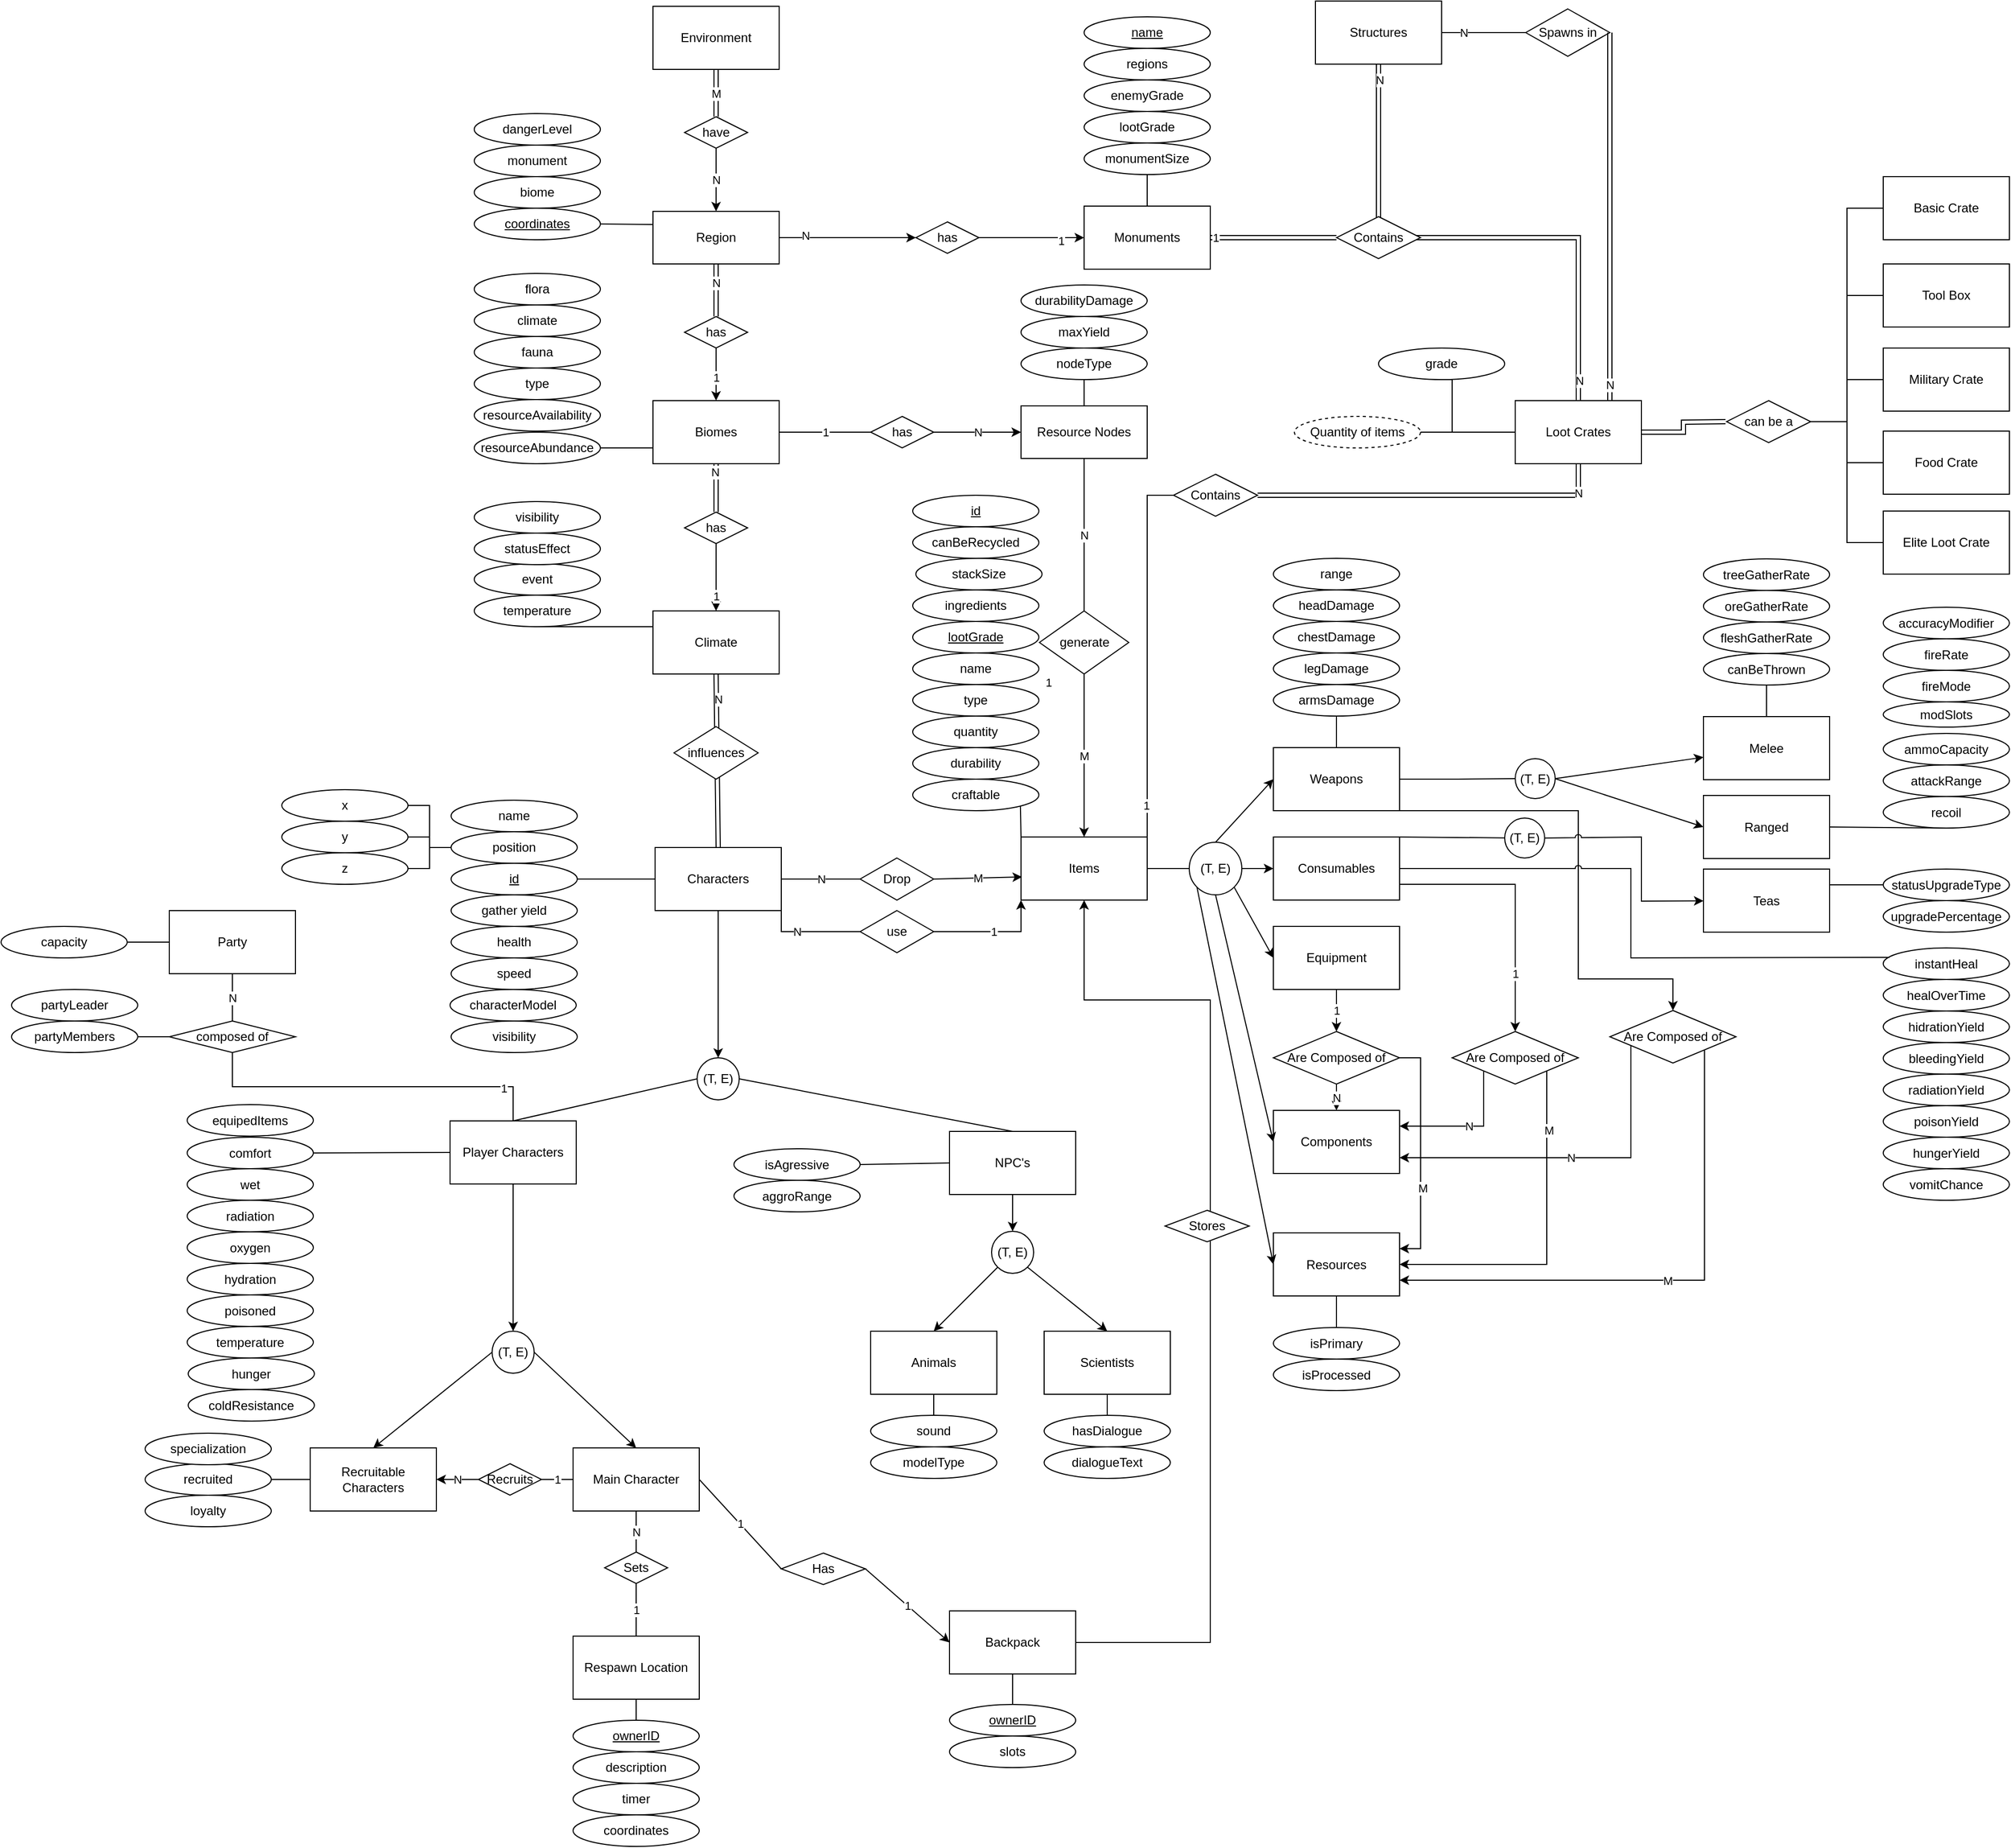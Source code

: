 <mxfile version="16.5.3" type="github">
  <diagram id="C5RBs43oDa-KdzZeNtuy" name="Page-1">
    <mxGraphModel dx="2250" dy="1986" grid="1" gridSize="10" guides="1" tooltips="1" connect="1" arrows="1" fold="1" page="1" pageScale="1" pageWidth="827" pageHeight="1169" math="0" shadow="0">
      <root>
        <mxCell id="WIyWlLk6GJQsqaUBKTNV-0" />
        <mxCell id="WIyWlLk6GJQsqaUBKTNV-1" parent="WIyWlLk6GJQsqaUBKTNV-0" />
        <mxCell id="-zSHWPrO5UsilE2_2Vzc-60" style="edgeStyle=none;rounded=0;jumpStyle=arc;orthogonalLoop=1;jettySize=auto;html=1;exitX=0;exitY=0;exitDx=0;exitDy=0;entryX=1;entryY=1;entryDx=0;entryDy=0;endArrow=none;endFill=0;" parent="WIyWlLk6GJQsqaUBKTNV-1" source="OJwY6KHNOnWyT61h1TXV-4" target="-zSHWPrO5UsilE2_2Vzc-58" edge="1">
          <mxGeometry relative="1" as="geometry" />
        </mxCell>
        <mxCell id="OJwY6KHNOnWyT61h1TXV-4" value="Items" style="rounded=0;whiteSpace=wrap;html=1;" parent="WIyWlLk6GJQsqaUBKTNV-1" vertex="1">
          <mxGeometry x="610" y="-275" width="120" height="60" as="geometry" />
        </mxCell>
        <mxCell id="UHp47Q1jyJyuSNZyAN0i-2" style="edgeStyle=orthogonalEdgeStyle;rounded=0;orthogonalLoop=1;jettySize=auto;html=1;exitX=1;exitY=0.5;exitDx=0;exitDy=0;entryX=0;entryY=0.5;entryDx=0;entryDy=0;endArrow=none;endFill=0;" parent="WIyWlLk6GJQsqaUBKTNV-1" source="OJwY6KHNOnWyT61h1TXV-1" target="UHp47Q1jyJyuSNZyAN0i-0" edge="1">
          <mxGeometry relative="1" as="geometry" />
        </mxCell>
        <mxCell id="snmEIVNfXAh6QChqygCh-0" style="edgeStyle=orthogonalEdgeStyle;rounded=0;orthogonalLoop=1;jettySize=auto;html=1;exitX=1;exitY=1;exitDx=0;exitDy=0;entryX=0.5;entryY=0;entryDx=0;entryDy=0;" edge="1" parent="WIyWlLk6GJQsqaUBKTNV-1" source="OJwY6KHNOnWyT61h1TXV-1" target="Aae-z3SnoDY9EKGvy2Xd-6">
          <mxGeometry relative="1" as="geometry">
            <Array as="points">
              <mxPoint x="1140" y="-300" />
              <mxPoint x="1140" y="-140" />
              <mxPoint x="1230" y="-140" />
            </Array>
          </mxGeometry>
        </mxCell>
        <mxCell id="OJwY6KHNOnWyT61h1TXV-1" value="Weapons" style="rounded=0;whiteSpace=wrap;html=1;" parent="WIyWlLk6GJQsqaUBKTNV-1" vertex="1">
          <mxGeometry x="850" y="-360" width="120" height="60" as="geometry" />
        </mxCell>
        <mxCell id="Aae-z3SnoDY9EKGvy2Xd-4" value="1" style="edgeStyle=orthogonalEdgeStyle;rounded=0;orthogonalLoop=1;jettySize=auto;html=1;entryX=0.5;entryY=0;entryDx=0;entryDy=0;" parent="WIyWlLk6GJQsqaUBKTNV-1" source="OJwY6KHNOnWyT61h1TXV-2" target="-jBMVGJU2QKtCugC65hU-44" edge="1">
          <mxGeometry relative="1" as="geometry" />
        </mxCell>
        <mxCell id="OJwY6KHNOnWyT61h1TXV-2" value="Equipment" style="rounded=0;whiteSpace=wrap;html=1;" parent="WIyWlLk6GJQsqaUBKTNV-1" vertex="1">
          <mxGeometry x="850" y="-190" width="120" height="60" as="geometry" />
        </mxCell>
        <mxCell id="OJwY6KHNOnWyT61h1TXV-3" value="Components" style="rounded=0;whiteSpace=wrap;html=1;" parent="WIyWlLk6GJQsqaUBKTNV-1" vertex="1">
          <mxGeometry x="850" y="-15" width="120" height="60" as="geometry" />
        </mxCell>
        <mxCell id="OJwY6KHNOnWyT61h1TXV-6" value="(T, E)" style="ellipse;whiteSpace=wrap;html=1;aspect=fixed;" parent="WIyWlLk6GJQsqaUBKTNV-1" vertex="1">
          <mxGeometry x="770" y="-270" width="50" height="50" as="geometry" />
        </mxCell>
        <mxCell id="OJwY6KHNOnWyT61h1TXV-8" value="" style="endArrow=classic;html=1;rounded=0;entryX=0;entryY=0.5;entryDx=0;entryDy=0;exitX=0.5;exitY=0;exitDx=0;exitDy=0;" parent="WIyWlLk6GJQsqaUBKTNV-1" source="OJwY6KHNOnWyT61h1TXV-6" target="OJwY6KHNOnWyT61h1TXV-1" edge="1">
          <mxGeometry width="50" height="50" relative="1" as="geometry">
            <mxPoint x="760" y="-185" as="sourcePoint" />
            <mxPoint x="850" y="-335" as="targetPoint" />
          </mxGeometry>
        </mxCell>
        <mxCell id="OJwY6KHNOnWyT61h1TXV-9" value="" style="endArrow=classic;html=1;rounded=0;entryX=0;entryY=0.5;entryDx=0;entryDy=0;exitX=1;exitY=1;exitDx=0;exitDy=0;" parent="WIyWlLk6GJQsqaUBKTNV-1" source="OJwY6KHNOnWyT61h1TXV-6" target="OJwY6KHNOnWyT61h1TXV-2" edge="1">
          <mxGeometry width="50" height="50" relative="1" as="geometry">
            <mxPoint x="760" y="-185" as="sourcePoint" />
            <mxPoint x="850" y="-245" as="targetPoint" />
          </mxGeometry>
        </mxCell>
        <mxCell id="OJwY6KHNOnWyT61h1TXV-10" value="" style="endArrow=classic;html=1;rounded=0;entryX=0;entryY=0.5;entryDx=0;entryDy=0;exitX=0.5;exitY=1;exitDx=0;exitDy=0;" parent="WIyWlLk6GJQsqaUBKTNV-1" source="OJwY6KHNOnWyT61h1TXV-6" target="OJwY6KHNOnWyT61h1TXV-3" edge="1">
          <mxGeometry width="50" height="50" relative="1" as="geometry">
            <mxPoint x="760" y="-185" as="sourcePoint" />
            <mxPoint x="850" y="-145" as="targetPoint" />
          </mxGeometry>
        </mxCell>
        <mxCell id="OJwY6KHNOnWyT61h1TXV-11" value="" style="endArrow=none;html=1;rounded=0;entryX=0;entryY=0.5;entryDx=0;entryDy=0;exitX=1;exitY=0.5;exitDx=0;exitDy=0;" parent="WIyWlLk6GJQsqaUBKTNV-1" source="OJwY6KHNOnWyT61h1TXV-4" target="OJwY6KHNOnWyT61h1TXV-6" edge="1">
          <mxGeometry width="50" height="50" relative="1" as="geometry">
            <mxPoint x="760" y="-345" as="sourcePoint" />
            <mxPoint x="810" y="-395" as="targetPoint" />
          </mxGeometry>
        </mxCell>
        <mxCell id="OJwY6KHNOnWyT61h1TXV-41" value="N" style="endArrow=none;html=1;rounded=0;exitX=0;exitY=0.5;exitDx=0;exitDy=0;entryX=1;entryY=0.5;entryDx=0;entryDy=0;startArrow=none;endFill=0;" parent="WIyWlLk6GJQsqaUBKTNV-1" source="OJwY6KHNOnWyT61h1TXV-40" target="uLVhCN9LuA4ormxbeh18-166" edge="1">
          <mxGeometry width="50" height="50" relative="1" as="geometry">
            <mxPoint x="510" y="-260" as="sourcePoint" />
            <mxPoint x="380.0" y="-245" as="targetPoint" />
          </mxGeometry>
        </mxCell>
        <mxCell id="OJwY6KHNOnWyT61h1TXV-40" value="Drop" style="rhombus;whiteSpace=wrap;html=1;" parent="WIyWlLk6GJQsqaUBKTNV-1" vertex="1">
          <mxGeometry x="457" y="-255" width="70" height="40" as="geometry" />
        </mxCell>
        <mxCell id="OJwY6KHNOnWyT61h1TXV-42" value="M" style="endArrow=none;html=1;rounded=0;exitX=0.008;exitY=0.633;exitDx=0;exitDy=0;entryX=1;entryY=0.5;entryDx=0;entryDy=0;endFill=0;exitPerimeter=0;startArrow=classic;startFill=1;" parent="WIyWlLk6GJQsqaUBKTNV-1" source="OJwY6KHNOnWyT61h1TXV-4" target="OJwY6KHNOnWyT61h1TXV-40" edge="1">
          <mxGeometry width="50" height="50" relative="1" as="geometry">
            <mxPoint x="610" y="-245" as="sourcePoint" />
            <mxPoint x="380" y="-245" as="targetPoint" />
          </mxGeometry>
        </mxCell>
        <mxCell id="VYQuqurXk1ev6Ly3l2aM-8" value="N" style="edgeStyle=orthogonalEdgeStyle;rounded=0;orthogonalLoop=1;jettySize=auto;html=1;exitX=0.5;exitY=1;exitDx=0;exitDy=0;entryX=0.5;entryY=0;entryDx=0;entryDy=0;startArrow=none;" parent="WIyWlLk6GJQsqaUBKTNV-1" source="VYQuqurXk1ev6Ly3l2aM-9" target="VYQuqurXk1ev6Ly3l2aM-3" edge="1">
          <mxGeometry relative="1" as="geometry" />
        </mxCell>
        <mxCell id="VYQuqurXk1ev6Ly3l2aM-0" value="Environment" style="rounded=0;whiteSpace=wrap;html=1;" parent="WIyWlLk6GJQsqaUBKTNV-1" vertex="1">
          <mxGeometry x="260" y="-1065" width="120" height="60" as="geometry" />
        </mxCell>
        <mxCell id="YpgS21uu3NGaCWCV9_6U-2" value="N" style="edgeStyle=orthogonalEdgeStyle;rounded=0;orthogonalLoop=1;jettySize=auto;html=1;exitX=1;exitY=0.5;exitDx=0;exitDy=0;entryX=0;entryY=0.5;entryDx=0;entryDy=0;startArrow=none;" parent="WIyWlLk6GJQsqaUBKTNV-1" source="YpgS21uu3NGaCWCV9_6U-3" target="YpgS21uu3NGaCWCV9_6U-0" edge="1">
          <mxGeometry relative="1" as="geometry" />
        </mxCell>
        <mxCell id="VYQuqurXk1ev6Ly3l2aM-2" value="Biomes" style="rounded=0;whiteSpace=wrap;html=1;" parent="WIyWlLk6GJQsqaUBKTNV-1" vertex="1">
          <mxGeometry x="260" y="-690" width="120" height="60" as="geometry" />
        </mxCell>
        <mxCell id="VYQuqurXk1ev6Ly3l2aM-3" value="Region" style="rounded=0;whiteSpace=wrap;html=1;" parent="WIyWlLk6GJQsqaUBKTNV-1" vertex="1">
          <mxGeometry x="260" y="-870" width="120" height="50" as="geometry" />
        </mxCell>
        <mxCell id="-jBMVGJU2QKtCugC65hU-11" style="edgeStyle=orthogonalEdgeStyle;rounded=0;orthogonalLoop=1;jettySize=auto;html=1;exitX=1;exitY=0.5;exitDx=0;exitDy=0;entryX=0.5;entryY=1;entryDx=0;entryDy=0;startArrow=none;endArrow=none;endFill=0;shape=link;" parent="WIyWlLk6GJQsqaUBKTNV-1" source="-jBMVGJU2QKtCugC65hU-8" target="-jBMVGJU2QKtCugC65hU-6" edge="1">
          <mxGeometry relative="1" as="geometry">
            <Array as="points">
              <mxPoint x="950" y="-845" />
              <mxPoint x="950" y="-1030" />
              <mxPoint x="960" y="-1030" />
              <mxPoint x="960" y="-1017" />
            </Array>
          </mxGeometry>
        </mxCell>
        <mxCell id="-jBMVGJU2QKtCugC65hU-33" value="N" style="edgeLabel;html=1;align=center;verticalAlign=middle;resizable=0;points=[];" parent="-jBMVGJU2QKtCugC65hU-11" vertex="1" connectable="0">
          <mxGeometry x="0.906" y="1" relative="1" as="geometry">
            <mxPoint x="-5" y="21" as="offset" />
          </mxGeometry>
        </mxCell>
        <mxCell id="VYQuqurXk1ev6Ly3l2aM-4" value="Monuments" style="rounded=0;whiteSpace=wrap;html=1;" parent="WIyWlLk6GJQsqaUBKTNV-1" vertex="1">
          <mxGeometry x="670" y="-875" width="120" height="60" as="geometry" />
        </mxCell>
        <mxCell id="VYQuqurXk1ev6Ly3l2aM-9" value="have" style="rhombus;whiteSpace=wrap;html=1;" parent="WIyWlLk6GJQsqaUBKTNV-1" vertex="1">
          <mxGeometry x="290" y="-960" width="60" height="30" as="geometry" />
        </mxCell>
        <mxCell id="VYQuqurXk1ev6Ly3l2aM-10" value="M" style="edgeStyle=orthogonalEdgeStyle;rounded=0;orthogonalLoop=1;jettySize=auto;html=1;exitX=0.5;exitY=1;exitDx=0;exitDy=0;entryX=0.5;entryY=0;entryDx=0;entryDy=0;endArrow=none;shape=link;" parent="WIyWlLk6GJQsqaUBKTNV-1" source="VYQuqurXk1ev6Ly3l2aM-0" target="VYQuqurXk1ev6Ly3l2aM-9" edge="1">
          <mxGeometry relative="1" as="geometry">
            <mxPoint x="320" y="-1005" as="sourcePoint" />
            <mxPoint x="320" y="-870" as="targetPoint" />
          </mxGeometry>
        </mxCell>
        <mxCell id="VYQuqurXk1ev6Ly3l2aM-18" value="" style="endArrow=classic;html=1;rounded=0;exitX=1;exitY=0.5;exitDx=0;exitDy=0;entryX=0;entryY=0.5;entryDx=0;entryDy=0;startArrow=none;" parent="WIyWlLk6GJQsqaUBKTNV-1" source="VYQuqurXk1ev6Ly3l2aM-26" target="VYQuqurXk1ev6Ly3l2aM-4" edge="1">
          <mxGeometry width="50" height="50" relative="1" as="geometry">
            <mxPoint x="35" y="-720" as="sourcePoint" />
            <mxPoint x="-15" y="-720" as="targetPoint" />
          </mxGeometry>
        </mxCell>
        <mxCell id="VYQuqurXk1ev6Ly3l2aM-33" value="1" style="edgeLabel;html=1;align=center;verticalAlign=middle;resizable=0;points=[];" parent="VYQuqurXk1ev6Ly3l2aM-18" vertex="1" connectable="0">
          <mxGeometry x="0.557" y="-3" relative="1" as="geometry">
            <mxPoint as="offset" />
          </mxGeometry>
        </mxCell>
        <mxCell id="VYQuqurXk1ev6Ly3l2aM-20" value="" style="endArrow=classic;html=1;rounded=0;exitX=0.5;exitY=1;exitDx=0;exitDy=0;entryX=0.5;entryY=0;entryDx=0;entryDy=0;startArrow=none;" parent="WIyWlLk6GJQsqaUBKTNV-1" source="VYQuqurXk1ev6Ly3l2aM-21" target="VYQuqurXk1ev6Ly3l2aM-2" edge="1">
          <mxGeometry width="50" height="50" relative="1" as="geometry">
            <mxPoint x="274" y="-770" as="sourcePoint" />
            <mxPoint x="324" y="-820" as="targetPoint" />
          </mxGeometry>
        </mxCell>
        <mxCell id="VYQuqurXk1ev6Ly3l2aM-30" value="1" style="edgeLabel;html=1;align=center;verticalAlign=middle;resizable=0;points=[];" parent="VYQuqurXk1ev6Ly3l2aM-20" vertex="1" connectable="0">
          <mxGeometry x="0.506" y="1" relative="1" as="geometry">
            <mxPoint x="-1" y="-10" as="offset" />
          </mxGeometry>
        </mxCell>
        <mxCell id="VYQuqurXk1ev6Ly3l2aM-38" value="Climate" style="rounded=0;whiteSpace=wrap;html=1;" parent="WIyWlLk6GJQsqaUBKTNV-1" vertex="1">
          <mxGeometry x="260" y="-490" width="120" height="60" as="geometry" />
        </mxCell>
        <mxCell id="VYQuqurXk1ev6Ly3l2aM-39" style="edgeStyle=orthogonalEdgeStyle;rounded=0;orthogonalLoop=1;jettySize=auto;html=1;exitX=0.5;exitY=1;exitDx=0;exitDy=0;" parent="WIyWlLk6GJQsqaUBKTNV-1" source="VYQuqurXk1ev6Ly3l2aM-4" target="VYQuqurXk1ev6Ly3l2aM-4" edge="1">
          <mxGeometry relative="1" as="geometry" />
        </mxCell>
        <mxCell id="VYQuqurXk1ev6Ly3l2aM-42" value="" style="endArrow=classic;html=1;rounded=0;exitX=0.5;exitY=1;exitDx=0;exitDy=0;entryX=0.5;entryY=0;entryDx=0;entryDy=0;startArrow=none;" parent="WIyWlLk6GJQsqaUBKTNV-1" source="VYQuqurXk1ev6Ly3l2aM-43" target="VYQuqurXk1ev6Ly3l2aM-38" edge="1">
          <mxGeometry width="50" height="50" relative="1" as="geometry">
            <mxPoint x="325" y="-780" as="sourcePoint" />
            <mxPoint x="325" y="-720" as="targetPoint" />
          </mxGeometry>
        </mxCell>
        <mxCell id="VYQuqurXk1ev6Ly3l2aM-46" value="1" style="edgeLabel;html=1;align=center;verticalAlign=middle;resizable=0;points=[];" parent="VYQuqurXk1ev6Ly3l2aM-42" vertex="1" connectable="0">
          <mxGeometry x="0.543" relative="1" as="geometry">
            <mxPoint as="offset" />
          </mxGeometry>
        </mxCell>
        <mxCell id="VYQuqurXk1ev6Ly3l2aM-49" value="" style="endArrow=classic;html=1;rounded=0;exitX=0.5;exitY=1;exitDx=0;exitDy=0;entryX=0.5;entryY=0;entryDx=0;entryDy=0;shape=link;" parent="WIyWlLk6GJQsqaUBKTNV-1" source="VYQuqurXk1ev6Ly3l2aM-38" target="uLVhCN9LuA4ormxbeh18-166" edge="1">
          <mxGeometry width="50" height="50" relative="1" as="geometry">
            <mxPoint x="320" y="-380" as="sourcePoint" />
            <mxPoint x="320.0" y="-275" as="targetPoint" />
          </mxGeometry>
        </mxCell>
        <mxCell id="VYQuqurXk1ev6Ly3l2aM-52" value="N" style="edgeLabel;html=1;align=center;verticalAlign=middle;resizable=0;points=[];" parent="VYQuqurXk1ev6Ly3l2aM-49" vertex="1" connectable="0">
          <mxGeometry x="-0.716" y="1" relative="1" as="geometry">
            <mxPoint as="offset" />
          </mxGeometry>
        </mxCell>
        <mxCell id="VYQuqurXk1ev6Ly3l2aM-50" value="influences" style="rhombus;whiteSpace=wrap;html=1;" parent="WIyWlLk6GJQsqaUBKTNV-1" vertex="1">
          <mxGeometry x="280" y="-380" width="80" height="50" as="geometry" />
        </mxCell>
        <mxCell id="YpgS21uu3NGaCWCV9_6U-1" value="M" style="edgeStyle=orthogonalEdgeStyle;rounded=0;orthogonalLoop=1;jettySize=auto;html=1;exitX=0.5;exitY=1;exitDx=0;exitDy=0;entryX=0.5;entryY=0;entryDx=0;entryDy=0;startArrow=none;" parent="WIyWlLk6GJQsqaUBKTNV-1" source="YpgS21uu3NGaCWCV9_6U-5" target="OJwY6KHNOnWyT61h1TXV-4" edge="1">
          <mxGeometry relative="1" as="geometry" />
        </mxCell>
        <mxCell id="-zSHWPrO5UsilE2_2Vzc-80" style="edgeStyle=none;rounded=0;jumpStyle=arc;orthogonalLoop=1;jettySize=auto;html=1;exitX=0.5;exitY=0;exitDx=0;exitDy=0;entryX=0.5;entryY=1;entryDx=0;entryDy=0;endArrow=none;endFill=0;" parent="WIyWlLk6GJQsqaUBKTNV-1" source="YpgS21uu3NGaCWCV9_6U-0" target="-zSHWPrO5UsilE2_2Vzc-79" edge="1">
          <mxGeometry relative="1" as="geometry" />
        </mxCell>
        <mxCell id="YpgS21uu3NGaCWCV9_6U-0" value="Resource Nodes" style="rounded=0;whiteSpace=wrap;html=1;" parent="WIyWlLk6GJQsqaUBKTNV-1" vertex="1">
          <mxGeometry x="610" y="-685" width="120" height="50" as="geometry" />
        </mxCell>
        <mxCell id="YpgS21uu3NGaCWCV9_6U-3" value="has" style="rhombus;whiteSpace=wrap;html=1;" parent="WIyWlLk6GJQsqaUBKTNV-1" vertex="1">
          <mxGeometry x="467" y="-675" width="60" height="30" as="geometry" />
        </mxCell>
        <mxCell id="YpgS21uu3NGaCWCV9_6U-4" value="1" style="edgeStyle=orthogonalEdgeStyle;rounded=0;orthogonalLoop=1;jettySize=auto;html=1;exitX=1;exitY=0.5;exitDx=0;exitDy=0;entryX=0;entryY=0.5;entryDx=0;entryDy=0;endArrow=none;" parent="WIyWlLk6GJQsqaUBKTNV-1" source="VYQuqurXk1ev6Ly3l2aM-2" target="YpgS21uu3NGaCWCV9_6U-3" edge="1">
          <mxGeometry relative="1" as="geometry">
            <mxPoint x="380" y="-660" as="sourcePoint" />
            <mxPoint x="610" y="-660" as="targetPoint" />
          </mxGeometry>
        </mxCell>
        <mxCell id="YpgS21uu3NGaCWCV9_6U-5" value="generate" style="rhombus;whiteSpace=wrap;html=1;" parent="WIyWlLk6GJQsqaUBKTNV-1" vertex="1">
          <mxGeometry x="627.5" y="-490" width="85" height="60" as="geometry" />
        </mxCell>
        <mxCell id="YpgS21uu3NGaCWCV9_6U-6" value="N" style="edgeStyle=orthogonalEdgeStyle;rounded=0;orthogonalLoop=1;jettySize=auto;html=1;exitX=0.5;exitY=1;exitDx=0;exitDy=0;entryX=0.5;entryY=0;entryDx=0;entryDy=0;endArrow=none;" parent="WIyWlLk6GJQsqaUBKTNV-1" source="YpgS21uu3NGaCWCV9_6U-0" target="YpgS21uu3NGaCWCV9_6U-5" edge="1">
          <mxGeometry relative="1" as="geometry">
            <mxPoint x="670" y="-635" as="sourcePoint" />
            <mxPoint x="670" y="-275" as="targetPoint" />
          </mxGeometry>
        </mxCell>
        <mxCell id="-jBMVGJU2QKtCugC65hU-28" value="N" style="edgeStyle=orthogonalEdgeStyle;rounded=0;orthogonalLoop=1;jettySize=auto;html=1;exitX=0.5;exitY=1;exitDx=0;exitDy=0;strokeColor=default;endArrow=none;endFill=0;startArrow=none;startFill=0;entryX=1;entryY=0.5;entryDx=0;entryDy=0;shape=link;" parent="WIyWlLk6GJQsqaUBKTNV-1" source="-jBMVGJU2QKtCugC65hU-0" target="-jBMVGJU2QKtCugC65hU-22" edge="1">
          <mxGeometry x="-0.833" relative="1" as="geometry">
            <mxPoint as="offset" />
          </mxGeometry>
        </mxCell>
        <mxCell id="rx5EJJtKHUXRAvVFgx5E-4" style="edgeStyle=orthogonalEdgeStyle;rounded=0;orthogonalLoop=1;jettySize=auto;html=1;endArrow=none;endFill=0;exitX=1;exitY=0.75;exitDx=0;exitDy=0;entryX=0;entryY=0.5;entryDx=0;entryDy=0;" parent="WIyWlLk6GJQsqaUBKTNV-1" source="-jBMVGJU2QKtCugC65hU-0" target="rx5EJJtKHUXRAvVFgx5E-5" edge="1">
          <mxGeometry relative="1" as="geometry">
            <mxPoint x="1270" y="-610" as="targetPoint" />
            <Array as="points">
              <mxPoint x="1200" y="-660" />
            </Array>
          </mxGeometry>
        </mxCell>
        <mxCell id="rx5EJJtKHUXRAvVFgx5E-6" style="edgeStyle=orthogonalEdgeStyle;rounded=0;orthogonalLoop=1;jettySize=auto;html=1;entryX=0.5;entryY=1;entryDx=0;entryDy=0;endArrow=none;endFill=0;" parent="WIyWlLk6GJQsqaUBKTNV-1" source="-jBMVGJU2QKtCugC65hU-0" target="-zSHWPrO5UsilE2_2Vzc-25" edge="1">
          <mxGeometry relative="1" as="geometry">
            <Array as="points">
              <mxPoint x="1020" y="-660" />
              <mxPoint x="1020" y="-710" />
            </Array>
          </mxGeometry>
        </mxCell>
        <mxCell id="rx5EJJtKHUXRAvVFgx5E-14" style="edgeStyle=orthogonalEdgeStyle;rounded=0;orthogonalLoop=1;jettySize=auto;html=1;endArrow=none;endFill=0;shape=link;" parent="WIyWlLk6GJQsqaUBKTNV-1" source="-jBMVGJU2QKtCugC65hU-0" edge="1">
          <mxGeometry relative="1" as="geometry">
            <mxPoint x="1280" y="-670" as="targetPoint" />
          </mxGeometry>
        </mxCell>
        <mxCell id="-jBMVGJU2QKtCugC65hU-0" value="Loot Crates" style="rounded=0;whiteSpace=wrap;html=1;" parent="WIyWlLk6GJQsqaUBKTNV-1" vertex="1">
          <mxGeometry x="1080" y="-690" width="120" height="60" as="geometry" />
        </mxCell>
        <mxCell id="VYQuqurXk1ev6Ly3l2aM-26" value="has" style="rhombus;whiteSpace=wrap;html=1;" parent="WIyWlLk6GJQsqaUBKTNV-1" vertex="1">
          <mxGeometry x="510" y="-860" width="60" height="30" as="geometry" />
        </mxCell>
        <mxCell id="-jBMVGJU2QKtCugC65hU-3" value="" style="endArrow=classic;html=1;rounded=0;exitX=1;exitY=0.5;exitDx=0;exitDy=0;entryX=0;entryY=0.5;entryDx=0;entryDy=0;endFill=1;" parent="WIyWlLk6GJQsqaUBKTNV-1" source="VYQuqurXk1ev6Ly3l2aM-3" target="VYQuqurXk1ev6Ly3l2aM-26" edge="1">
          <mxGeometry width="50" height="50" relative="1" as="geometry">
            <mxPoint x="380" y="-845" as="sourcePoint" />
            <mxPoint x="515" y="-845" as="targetPoint" />
          </mxGeometry>
        </mxCell>
        <mxCell id="-jBMVGJU2QKtCugC65hU-4" value="N" style="edgeLabel;html=1;align=center;verticalAlign=middle;resizable=0;points=[];" parent="-jBMVGJU2QKtCugC65hU-3" vertex="1" connectable="0">
          <mxGeometry x="-0.623" y="2" relative="1" as="geometry">
            <mxPoint as="offset" />
          </mxGeometry>
        </mxCell>
        <mxCell id="-jBMVGJU2QKtCugC65hU-6" value="Structures" style="rounded=0;whiteSpace=wrap;html=1;" parent="WIyWlLk6GJQsqaUBKTNV-1" vertex="1">
          <mxGeometry x="890" y="-1070" width="120" height="60" as="geometry" />
        </mxCell>
        <mxCell id="-jBMVGJU2QKtCugC65hU-13" style="edgeStyle=orthogonalEdgeStyle;rounded=0;orthogonalLoop=1;jettySize=auto;html=1;endArrow=none;endFill=0;shape=link;" parent="WIyWlLk6GJQsqaUBKTNV-1" source="-jBMVGJU2QKtCugC65hU-8" target="-jBMVGJU2QKtCugC65hU-0" edge="1">
          <mxGeometry relative="1" as="geometry" />
        </mxCell>
        <mxCell id="-jBMVGJU2QKtCugC65hU-31" value="N" style="edgeLabel;html=1;align=center;verticalAlign=middle;resizable=0;points=[];" parent="-jBMVGJU2QKtCugC65hU-13" vertex="1" connectable="0">
          <mxGeometry x="0.874" y="1" relative="1" as="geometry">
            <mxPoint as="offset" />
          </mxGeometry>
        </mxCell>
        <mxCell id="-jBMVGJU2QKtCugC65hU-14" style="edgeStyle=orthogonalEdgeStyle;rounded=0;orthogonalLoop=1;jettySize=auto;html=1;exitX=0.5;exitY=1;exitDx=0;exitDy=0;" parent="WIyWlLk6GJQsqaUBKTNV-1" source="-jBMVGJU2QKtCugC65hU-0" target="-jBMVGJU2QKtCugC65hU-0" edge="1">
          <mxGeometry relative="1" as="geometry" />
        </mxCell>
        <mxCell id="-jBMVGJU2QKtCugC65hU-16" style="edgeStyle=orthogonalEdgeStyle;rounded=0;orthogonalLoop=1;jettySize=auto;html=1;exitX=0.5;exitY=1;exitDx=0;exitDy=0;" parent="WIyWlLk6GJQsqaUBKTNV-1" source="VYQuqurXk1ev6Ly3l2aM-26" target="VYQuqurXk1ev6Ly3l2aM-26" edge="1">
          <mxGeometry relative="1" as="geometry" />
        </mxCell>
        <mxCell id="VYQuqurXk1ev6Ly3l2aM-21" value="has" style="rhombus;whiteSpace=wrap;html=1;" parent="WIyWlLk6GJQsqaUBKTNV-1" vertex="1">
          <mxGeometry x="290" y="-770" width="60" height="30" as="geometry" />
        </mxCell>
        <mxCell id="-jBMVGJU2QKtCugC65hU-17" value="" style="endArrow=classic;html=1;rounded=0;entryX=0.5;entryY=0;entryDx=0;entryDy=0;endFill=1;shape=link;" parent="WIyWlLk6GJQsqaUBKTNV-1" target="VYQuqurXk1ev6Ly3l2aM-21" edge="1">
          <mxGeometry width="50" height="50" relative="1" as="geometry">
            <mxPoint x="320" y="-820" as="sourcePoint" />
            <mxPoint x="320" y="-690" as="targetPoint" />
          </mxGeometry>
        </mxCell>
        <mxCell id="-jBMVGJU2QKtCugC65hU-18" value="N" style="edgeLabel;html=1;align=center;verticalAlign=middle;resizable=0;points=[];" parent="-jBMVGJU2QKtCugC65hU-17" vertex="1" connectable="0">
          <mxGeometry x="-0.513" relative="1" as="geometry">
            <mxPoint y="6" as="offset" />
          </mxGeometry>
        </mxCell>
        <mxCell id="-jBMVGJU2QKtCugC65hU-27" style="edgeStyle=orthogonalEdgeStyle;rounded=0;orthogonalLoop=1;jettySize=auto;html=1;exitX=0;exitY=0.5;exitDx=0;exitDy=0;entryX=1;entryY=0;entryDx=0;entryDy=0;endArrow=none;endFill=0;" parent="WIyWlLk6GJQsqaUBKTNV-1" source="-jBMVGJU2QKtCugC65hU-22" target="OJwY6KHNOnWyT61h1TXV-4" edge="1">
          <mxGeometry relative="1" as="geometry" />
        </mxCell>
        <mxCell id="-jBMVGJU2QKtCugC65hU-30" value="1" style="edgeLabel;html=1;align=center;verticalAlign=middle;resizable=0;points=[];" parent="-jBMVGJU2QKtCugC65hU-27" vertex="1" connectable="0">
          <mxGeometry x="0.828" y="-1" relative="1" as="geometry">
            <mxPoint as="offset" />
          </mxGeometry>
        </mxCell>
        <mxCell id="-jBMVGJU2QKtCugC65hU-22" value="Contains" style="rhombus;whiteSpace=wrap;html=1;" parent="WIyWlLk6GJQsqaUBKTNV-1" vertex="1">
          <mxGeometry x="755" y="-620" width="80" height="40" as="geometry" />
        </mxCell>
        <mxCell id="-jBMVGJU2QKtCugC65hU-37" style="edgeStyle=orthogonalEdgeStyle;rounded=0;orthogonalLoop=1;jettySize=auto;html=1;exitX=0;exitY=0.5;exitDx=0;exitDy=0;entryX=1;entryY=0.5;entryDx=0;entryDy=0;startArrow=none;startFill=0;endArrow=none;endFill=0;strokeColor=default;jumpStyle=arc;" parent="WIyWlLk6GJQsqaUBKTNV-1" source="-jBMVGJU2QKtCugC65hU-36" target="-jBMVGJU2QKtCugC65hU-6" edge="1">
          <mxGeometry relative="1" as="geometry">
            <Array as="points">
              <mxPoint x="1080" y="-1040" />
              <mxPoint x="1080" y="-1040" />
            </Array>
          </mxGeometry>
        </mxCell>
        <mxCell id="-jBMVGJU2QKtCugC65hU-40" value="N" style="edgeLabel;html=1;align=center;verticalAlign=middle;resizable=0;points=[];" parent="-jBMVGJU2QKtCugC65hU-37" vertex="1" connectable="0">
          <mxGeometry x="0.848" y="-2" relative="1" as="geometry">
            <mxPoint x="15" y="2" as="offset" />
          </mxGeometry>
        </mxCell>
        <mxCell id="-zSHWPrO5UsilE2_2Vzc-107" value="" style="edgeStyle=none;rounded=0;jumpStyle=arc;orthogonalLoop=1;jettySize=auto;html=1;endArrow=classic;endFill=1;exitX=1;exitY=0.5;exitDx=0;exitDy=0;startArrow=none;" parent="WIyWlLk6GJQsqaUBKTNV-1" source="UHp47Q1jyJyuSNZyAN0i-5" target="-zSHWPrO5UsilE2_2Vzc-106" edge="1">
          <mxGeometry relative="1" as="geometry">
            <Array as="points">
              <mxPoint x="1200" y="-275" />
              <mxPoint x="1200" y="-214" />
            </Array>
          </mxGeometry>
        </mxCell>
        <mxCell id="Aae-z3SnoDY9EKGvy2Xd-7" style="edgeStyle=orthogonalEdgeStyle;rounded=0;orthogonalLoop=1;jettySize=auto;html=1;exitX=1;exitY=0.75;exitDx=0;exitDy=0;entryX=0.5;entryY=0;entryDx=0;entryDy=0;" parent="WIyWlLk6GJQsqaUBKTNV-1" source="-jBMVGJU2QKtCugC65hU-41" target="Aae-z3SnoDY9EKGvy2Xd-5" edge="1">
          <mxGeometry relative="1" as="geometry" />
        </mxCell>
        <mxCell id="Aae-z3SnoDY9EKGvy2Xd-15" value="1" style="edgeLabel;html=1;align=center;verticalAlign=middle;resizable=0;points=[];" parent="Aae-z3SnoDY9EKGvy2Xd-7" vertex="1" connectable="0">
          <mxGeometry x="0.556" relative="1" as="geometry">
            <mxPoint as="offset" />
          </mxGeometry>
        </mxCell>
        <mxCell id="-jBMVGJU2QKtCugC65hU-41" value="Consumables" style="rounded=0;whiteSpace=wrap;html=1;" parent="WIyWlLk6GJQsqaUBKTNV-1" vertex="1">
          <mxGeometry x="850" y="-275" width="120" height="60" as="geometry" />
        </mxCell>
        <mxCell id="-jBMVGJU2QKtCugC65hU-42" value="" style="endArrow=classic;html=1;rounded=0;strokeColor=default;jumpStyle=arc;exitX=1;exitY=0.5;exitDx=0;exitDy=0;entryX=0;entryY=0.5;entryDx=0;entryDy=0;" parent="WIyWlLk6GJQsqaUBKTNV-1" source="OJwY6KHNOnWyT61h1TXV-6" target="-jBMVGJU2QKtCugC65hU-41" edge="1">
          <mxGeometry width="50" height="50" relative="1" as="geometry">
            <mxPoint x="890" y="-160" as="sourcePoint" />
            <mxPoint x="940" y="-210" as="targetPoint" />
          </mxGeometry>
        </mxCell>
        <mxCell id="Aae-z3SnoDY9EKGvy2Xd-1" value="N" style="edgeStyle=orthogonalEdgeStyle;rounded=0;orthogonalLoop=1;jettySize=auto;html=1;exitX=0.5;exitY=1;exitDx=0;exitDy=0;entryX=0.5;entryY=0;entryDx=0;entryDy=0;" parent="WIyWlLk6GJQsqaUBKTNV-1" source="-jBMVGJU2QKtCugC65hU-44" target="OJwY6KHNOnWyT61h1TXV-3" edge="1">
          <mxGeometry relative="1" as="geometry" />
        </mxCell>
        <mxCell id="Aae-z3SnoDY9EKGvy2Xd-19" style="edgeStyle=orthogonalEdgeStyle;rounded=0;orthogonalLoop=1;jettySize=auto;html=1;exitX=1;exitY=0.5;exitDx=0;exitDy=0;entryX=1;entryY=0.25;entryDx=0;entryDy=0;" parent="WIyWlLk6GJQsqaUBKTNV-1" source="-jBMVGJU2QKtCugC65hU-44" target="-jBMVGJU2QKtCugC65hU-45" edge="1">
          <mxGeometry relative="1" as="geometry" />
        </mxCell>
        <mxCell id="Aae-z3SnoDY9EKGvy2Xd-20" value="M" style="edgeLabel;html=1;align=center;verticalAlign=middle;resizable=0;points=[];" parent="Aae-z3SnoDY9EKGvy2Xd-19" vertex="1" connectable="0">
          <mxGeometry x="0.296" y="2" relative="1" as="geometry">
            <mxPoint as="offset" />
          </mxGeometry>
        </mxCell>
        <mxCell id="-jBMVGJU2QKtCugC65hU-44" value="Are Composed of" style="rhombus;whiteSpace=wrap;html=1;" parent="WIyWlLk6GJQsqaUBKTNV-1" vertex="1">
          <mxGeometry x="850" y="-90" width="120" height="50" as="geometry" />
        </mxCell>
        <mxCell id="-jBMVGJU2QKtCugC65hU-45" value="Resources" style="rounded=0;whiteSpace=wrap;html=1;" parent="WIyWlLk6GJQsqaUBKTNV-1" vertex="1">
          <mxGeometry x="850" y="101.5" width="120" height="60" as="geometry" />
        </mxCell>
        <mxCell id="-jBMVGJU2QKtCugC65hU-47" value="" style="endArrow=classic;html=1;rounded=0;strokeColor=default;jumpStyle=arc;exitX=0;exitY=1;exitDx=0;exitDy=0;entryX=0;entryY=0.5;entryDx=0;entryDy=0;" parent="WIyWlLk6GJQsqaUBKTNV-1" source="OJwY6KHNOnWyT61h1TXV-6" target="-jBMVGJU2QKtCugC65hU-45" edge="1">
          <mxGeometry width="50" height="50" relative="1" as="geometry">
            <mxPoint x="890" y="-110" as="sourcePoint" />
            <mxPoint x="940" y="-160" as="targetPoint" />
          </mxGeometry>
        </mxCell>
        <mxCell id="VYQuqurXk1ev6Ly3l2aM-43" value="has" style="rhombus;whiteSpace=wrap;html=1;" parent="WIyWlLk6GJQsqaUBKTNV-1" vertex="1">
          <mxGeometry x="290" y="-584" width="60" height="30" as="geometry" />
        </mxCell>
        <mxCell id="fH18UR_oPNTHuk2-tp0Y-44" value="" style="endArrow=classic;html=1;rounded=0;exitX=0.5;exitY=1;exitDx=0;exitDy=0;entryX=0.5;entryY=0;entryDx=0;entryDy=0;endFill=1;shape=link;" parent="WIyWlLk6GJQsqaUBKTNV-1" source="VYQuqurXk1ev6Ly3l2aM-2" target="VYQuqurXk1ev6Ly3l2aM-43" edge="1">
          <mxGeometry width="50" height="50" relative="1" as="geometry">
            <mxPoint x="320" y="-630" as="sourcePoint" />
            <mxPoint x="320" y="-490" as="targetPoint" />
          </mxGeometry>
        </mxCell>
        <mxCell id="fH18UR_oPNTHuk2-tp0Y-45" value="N" style="edgeLabel;html=1;align=center;verticalAlign=middle;resizable=0;points=[];" parent="fH18UR_oPNTHuk2-tp0Y-44" vertex="1" connectable="0">
          <mxGeometry x="-0.671" y="-1" relative="1" as="geometry">
            <mxPoint as="offset" />
          </mxGeometry>
        </mxCell>
        <mxCell id="-jBMVGJU2QKtCugC65hU-8" value="Contains" style="rhombus;whiteSpace=wrap;html=1;" parent="WIyWlLk6GJQsqaUBKTNV-1" vertex="1">
          <mxGeometry x="910" y="-865" width="80" height="40" as="geometry" />
        </mxCell>
        <mxCell id="fH18UR_oPNTHuk2-tp0Y-47" value="" style="edgeStyle=orthogonalEdgeStyle;rounded=0;orthogonalLoop=1;jettySize=auto;html=1;exitX=1;exitY=0.5;exitDx=0;exitDy=0;entryX=0;entryY=0.5;entryDx=0;entryDy=0;endArrow=none;endFill=0;shape=link;" parent="WIyWlLk6GJQsqaUBKTNV-1" source="VYQuqurXk1ev6Ly3l2aM-4" target="-jBMVGJU2QKtCugC65hU-8" edge="1">
          <mxGeometry relative="1" as="geometry">
            <Array as="points" />
            <mxPoint x="790" y="-845" as="sourcePoint" />
            <mxPoint x="960" y="-1010" as="targetPoint" />
          </mxGeometry>
        </mxCell>
        <mxCell id="fH18UR_oPNTHuk2-tp0Y-48" value="1" style="edgeLabel;html=1;align=center;verticalAlign=middle;resizable=0;points=[];" parent="fH18UR_oPNTHuk2-tp0Y-47" vertex="1" connectable="0">
          <mxGeometry x="-0.913" relative="1" as="geometry">
            <mxPoint as="offset" />
          </mxGeometry>
        </mxCell>
        <mxCell id="-jBMVGJU2QKtCugC65hU-36" value="Spawns in" style="rhombus;whiteSpace=wrap;html=1;" parent="WIyWlLk6GJQsqaUBKTNV-1" vertex="1">
          <mxGeometry x="1090" y="-1062.5" width="80" height="45" as="geometry" />
        </mxCell>
        <mxCell id="fH18UR_oPNTHuk2-tp0Y-51" value="" style="endArrow=none;html=1;rounded=0;strokeColor=default;exitX=0.75;exitY=0;exitDx=0;exitDy=0;entryX=1;entryY=0.5;entryDx=0;entryDy=0;endFill=0;shape=link;" parent="WIyWlLk6GJQsqaUBKTNV-1" source="-jBMVGJU2QKtCugC65hU-0" target="-jBMVGJU2QKtCugC65hU-36" edge="1">
          <mxGeometry width="50" height="50" relative="1" as="geometry">
            <mxPoint x="1080" y="-660" as="sourcePoint" />
            <mxPoint x="790" y="-815" as="targetPoint" />
            <Array as="points" />
          </mxGeometry>
        </mxCell>
        <mxCell id="fH18UR_oPNTHuk2-tp0Y-52" value="N" style="edgeLabel;html=1;align=center;verticalAlign=middle;resizable=0;points=[];" parent="fH18UR_oPNTHuk2-tp0Y-51" vertex="1" connectable="0">
          <mxGeometry x="-0.928" y="-3" relative="1" as="geometry">
            <mxPoint x="-3" y="-3" as="offset" />
          </mxGeometry>
        </mxCell>
        <mxCell id="-zSHWPrO5UsilE2_2Vzc-25" value="grade" style="ellipse;whiteSpace=wrap;html=1;" parent="WIyWlLk6GJQsqaUBKTNV-1" vertex="1">
          <mxGeometry x="950" y="-740" width="120" height="30" as="geometry" />
        </mxCell>
        <mxCell id="-zSHWPrO5UsilE2_2Vzc-30" value="fireMode" style="ellipse;whiteSpace=wrap;html=1;" parent="WIyWlLk6GJQsqaUBKTNV-1" vertex="1">
          <mxGeometry x="1430" y="-433.5" width="120" height="30" as="geometry" />
        </mxCell>
        <mxCell id="-zSHWPrO5UsilE2_2Vzc-32" value="fireRate" style="ellipse;whiteSpace=wrap;html=1;" parent="WIyWlLk6GJQsqaUBKTNV-1" vertex="1">
          <mxGeometry x="1430" y="-463.5" width="120" height="30" as="geometry" />
        </mxCell>
        <mxCell id="-zSHWPrO5UsilE2_2Vzc-75" style="edgeStyle=none;rounded=0;jumpStyle=arc;orthogonalLoop=1;jettySize=auto;html=1;exitX=0.5;exitY=0;exitDx=0;exitDy=0;entryX=0.5;entryY=1;entryDx=0;entryDy=0;endArrow=none;endFill=0;" parent="WIyWlLk6GJQsqaUBKTNV-1" source="-zSHWPrO5UsilE2_2Vzc-38" target="-zSHWPrO5UsilE2_2Vzc-71" edge="1">
          <mxGeometry relative="1" as="geometry" />
        </mxCell>
        <mxCell id="-zSHWPrO5UsilE2_2Vzc-38" value="Melee" style="rounded=0;whiteSpace=wrap;html=1;" parent="WIyWlLk6GJQsqaUBKTNV-1" vertex="1">
          <mxGeometry x="1259" y="-389.5" width="120" height="60" as="geometry" />
        </mxCell>
        <mxCell id="-zSHWPrO5UsilE2_2Vzc-83" style="edgeStyle=none;rounded=0;jumpStyle=arc;orthogonalLoop=1;jettySize=auto;html=1;exitX=1;exitY=0.5;exitDx=0;exitDy=0;entryX=0.5;entryY=1;entryDx=0;entryDy=0;endArrow=none;endFill=0;" parent="WIyWlLk6GJQsqaUBKTNV-1" source="-zSHWPrO5UsilE2_2Vzc-39" target="-zSHWPrO5UsilE2_2Vzc-50" edge="1">
          <mxGeometry relative="1" as="geometry" />
        </mxCell>
        <mxCell id="-zSHWPrO5UsilE2_2Vzc-39" value="Ranged" style="rounded=0;whiteSpace=wrap;html=1;" parent="WIyWlLk6GJQsqaUBKTNV-1" vertex="1">
          <mxGeometry x="1259" y="-314.5" width="120" height="60" as="geometry" />
        </mxCell>
        <mxCell id="-zSHWPrO5UsilE2_2Vzc-46" value="ammoCapacity" style="ellipse;whiteSpace=wrap;html=1;" parent="WIyWlLk6GJQsqaUBKTNV-1" vertex="1">
          <mxGeometry x="1430" y="-373.5" width="120" height="30" as="geometry" />
        </mxCell>
        <mxCell id="-zSHWPrO5UsilE2_2Vzc-47" value="attackRange" style="ellipse;whiteSpace=wrap;html=1;" parent="WIyWlLk6GJQsqaUBKTNV-1" vertex="1">
          <mxGeometry x="1430" y="-343.5" width="120" height="30" as="geometry" />
        </mxCell>
        <mxCell id="-zSHWPrO5UsilE2_2Vzc-50" value="recoil" style="ellipse;whiteSpace=wrap;html=1;" parent="WIyWlLk6GJQsqaUBKTNV-1" vertex="1">
          <mxGeometry x="1430" y="-313.5" width="120" height="30" as="geometry" />
        </mxCell>
        <mxCell id="-zSHWPrO5UsilE2_2Vzc-51" value="name" style="ellipse;whiteSpace=wrap;html=1;" parent="WIyWlLk6GJQsqaUBKTNV-1" vertex="1">
          <mxGeometry x="507" y="-450" width="120" height="30" as="geometry" />
        </mxCell>
        <mxCell id="-zSHWPrO5UsilE2_2Vzc-54" value="1" style="edgeLabel;html=1;align=center;verticalAlign=middle;resizable=0;points=[];" parent="WIyWlLk6GJQsqaUBKTNV-1" vertex="1" connectable="0">
          <mxGeometry x="636" y="-422" as="geometry" />
        </mxCell>
        <mxCell id="-zSHWPrO5UsilE2_2Vzc-55" value="type" style="ellipse;whiteSpace=wrap;html=1;" parent="WIyWlLk6GJQsqaUBKTNV-1" vertex="1">
          <mxGeometry x="507" y="-420" width="120" height="30" as="geometry" />
        </mxCell>
        <mxCell id="-zSHWPrO5UsilE2_2Vzc-56" value="quantity" style="ellipse;whiteSpace=wrap;html=1;" parent="WIyWlLk6GJQsqaUBKTNV-1" vertex="1">
          <mxGeometry x="507" y="-390" width="120" height="30" as="geometry" />
        </mxCell>
        <mxCell id="-zSHWPrO5UsilE2_2Vzc-57" value="durability" style="ellipse;whiteSpace=wrap;html=1;" parent="WIyWlLk6GJQsqaUBKTNV-1" vertex="1">
          <mxGeometry x="507" y="-360" width="120" height="30" as="geometry" />
        </mxCell>
        <mxCell id="-zSHWPrO5UsilE2_2Vzc-58" value="craftable" style="ellipse;whiteSpace=wrap;html=1;" parent="WIyWlLk6GJQsqaUBKTNV-1" vertex="1">
          <mxGeometry x="507" y="-330" width="120" height="30" as="geometry" />
        </mxCell>
        <mxCell id="-zSHWPrO5UsilE2_2Vzc-61" value="lootGrade" style="ellipse;whiteSpace=wrap;html=1;fontStyle=4" parent="WIyWlLk6GJQsqaUBKTNV-1" vertex="1">
          <mxGeometry x="507" y="-480" width="120" height="30" as="geometry" />
        </mxCell>
        <mxCell id="-zSHWPrO5UsilE2_2Vzc-67" style="edgeStyle=none;rounded=0;jumpStyle=arc;orthogonalLoop=1;jettySize=auto;html=1;exitX=0.5;exitY=1;exitDx=0;exitDy=0;entryX=0.5;entryY=0;entryDx=0;entryDy=0;endArrow=none;endFill=0;" parent="WIyWlLk6GJQsqaUBKTNV-1" source="-zSHWPrO5UsilE2_2Vzc-63" target="OJwY6KHNOnWyT61h1TXV-1" edge="1">
          <mxGeometry relative="1" as="geometry" />
        </mxCell>
        <mxCell id="-zSHWPrO5UsilE2_2Vzc-63" value="armsDamage" style="ellipse;whiteSpace=wrap;html=1;" parent="WIyWlLk6GJQsqaUBKTNV-1" vertex="1">
          <mxGeometry x="850" y="-420" width="120" height="30" as="geometry" />
        </mxCell>
        <mxCell id="-zSHWPrO5UsilE2_2Vzc-64" value="headDamage" style="ellipse;whiteSpace=wrap;html=1;" parent="WIyWlLk6GJQsqaUBKTNV-1" vertex="1">
          <mxGeometry x="850" y="-510" width="120" height="30" as="geometry" />
        </mxCell>
        <mxCell id="-zSHWPrO5UsilE2_2Vzc-65" value="chestDamage" style="ellipse;whiteSpace=wrap;html=1;" parent="WIyWlLk6GJQsqaUBKTNV-1" vertex="1">
          <mxGeometry x="850" y="-480" width="120" height="30" as="geometry" />
        </mxCell>
        <mxCell id="-zSHWPrO5UsilE2_2Vzc-66" value="legDamage" style="ellipse;whiteSpace=wrap;html=1;" parent="WIyWlLk6GJQsqaUBKTNV-1" vertex="1">
          <mxGeometry x="850" y="-450" width="120" height="30" as="geometry" />
        </mxCell>
        <mxCell id="-zSHWPrO5UsilE2_2Vzc-68" value="modSlots" style="ellipse;whiteSpace=wrap;html=1;" parent="WIyWlLk6GJQsqaUBKTNV-1" vertex="1">
          <mxGeometry x="1430" y="-403.5" width="120" height="24" as="geometry" />
        </mxCell>
        <mxCell id="-zSHWPrO5UsilE2_2Vzc-69" value="ingredients" style="ellipse;whiteSpace=wrap;html=1;" parent="WIyWlLk6GJQsqaUBKTNV-1" vertex="1">
          <mxGeometry x="507" y="-510" width="120" height="30" as="geometry" />
        </mxCell>
        <mxCell id="-zSHWPrO5UsilE2_2Vzc-70" value="range" style="ellipse;whiteSpace=wrap;html=1;" parent="WIyWlLk6GJQsqaUBKTNV-1" vertex="1">
          <mxGeometry x="850" y="-540" width="120" height="30" as="geometry" />
        </mxCell>
        <mxCell id="-zSHWPrO5UsilE2_2Vzc-71" value="canBeThrown" style="ellipse;whiteSpace=wrap;html=1;" parent="WIyWlLk6GJQsqaUBKTNV-1" vertex="1">
          <mxGeometry x="1259" y="-449.5" width="120" height="30" as="geometry" />
        </mxCell>
        <mxCell id="-zSHWPrO5UsilE2_2Vzc-72" value="fleshGatherRate" style="ellipse;whiteSpace=wrap;html=1;" parent="WIyWlLk6GJQsqaUBKTNV-1" vertex="1">
          <mxGeometry x="1259" y="-479.5" width="120" height="30" as="geometry" />
        </mxCell>
        <mxCell id="-zSHWPrO5UsilE2_2Vzc-73" value="oreGatherRate" style="ellipse;whiteSpace=wrap;html=1;" parent="WIyWlLk6GJQsqaUBKTNV-1" vertex="1">
          <mxGeometry x="1259" y="-509.5" width="120" height="30" as="geometry" />
        </mxCell>
        <mxCell id="-zSHWPrO5UsilE2_2Vzc-74" value="treeGatherRate" style="ellipse;whiteSpace=wrap;html=1;" parent="WIyWlLk6GJQsqaUBKTNV-1" vertex="1">
          <mxGeometry x="1259" y="-539.5" width="120" height="30" as="geometry" />
        </mxCell>
        <mxCell id="-zSHWPrO5UsilE2_2Vzc-79" value="nodeType" style="ellipse;whiteSpace=wrap;html=1;" parent="WIyWlLk6GJQsqaUBKTNV-1" vertex="1">
          <mxGeometry x="610" y="-740" width="120" height="30" as="geometry" />
        </mxCell>
        <mxCell id="-zSHWPrO5UsilE2_2Vzc-81" value="maxYield" style="ellipse;whiteSpace=wrap;html=1;" parent="WIyWlLk6GJQsqaUBKTNV-1" vertex="1">
          <mxGeometry x="610" y="-770" width="120" height="30" as="geometry" />
        </mxCell>
        <mxCell id="-zSHWPrO5UsilE2_2Vzc-82" value="durabilityDamage" style="ellipse;whiteSpace=wrap;html=1;" parent="WIyWlLk6GJQsqaUBKTNV-1" vertex="1">
          <mxGeometry x="610" y="-800" width="120" height="30" as="geometry" />
        </mxCell>
        <mxCell id="-zSHWPrO5UsilE2_2Vzc-85" value="accuracyModifier" style="ellipse;whiteSpace=wrap;html=1;" parent="WIyWlLk6GJQsqaUBKTNV-1" vertex="1">
          <mxGeometry x="1430" y="-493.5" width="120" height="30" as="geometry" />
        </mxCell>
        <mxCell id="-zSHWPrO5UsilE2_2Vzc-86" value="isPrimary" style="ellipse;whiteSpace=wrap;html=1;" parent="WIyWlLk6GJQsqaUBKTNV-1" vertex="1">
          <mxGeometry x="850" y="191.5" width="120" height="30" as="geometry" />
        </mxCell>
        <mxCell id="-zSHWPrO5UsilE2_2Vzc-87" value="" style="endArrow=none;html=1;rounded=0;jumpStyle=arc;entryX=0.5;entryY=1;entryDx=0;entryDy=0;exitX=0.5;exitY=0;exitDx=0;exitDy=0;" parent="WIyWlLk6GJQsqaUBKTNV-1" source="-zSHWPrO5UsilE2_2Vzc-86" target="-jBMVGJU2QKtCugC65hU-45" edge="1">
          <mxGeometry width="50" height="50" relative="1" as="geometry">
            <mxPoint x="790" y="-18.5" as="sourcePoint" />
            <mxPoint x="840" y="-68.5" as="targetPoint" />
          </mxGeometry>
        </mxCell>
        <mxCell id="-zSHWPrO5UsilE2_2Vzc-94" value="stackSize" style="ellipse;whiteSpace=wrap;html=1;" parent="WIyWlLk6GJQsqaUBKTNV-1" vertex="1">
          <mxGeometry x="510" y="-540" width="120" height="30" as="geometry" />
        </mxCell>
        <mxCell id="-zSHWPrO5UsilE2_2Vzc-95" style="edgeStyle=none;rounded=0;jumpStyle=arc;orthogonalLoop=1;jettySize=auto;html=1;exitX=1;exitY=1;exitDx=0;exitDy=0;endArrow=none;endFill=0;" parent="WIyWlLk6GJQsqaUBKTNV-1" source="-zSHWPrO5UsilE2_2Vzc-94" target="-zSHWPrO5UsilE2_2Vzc-94" edge="1">
          <mxGeometry relative="1" as="geometry" />
        </mxCell>
        <mxCell id="-zSHWPrO5UsilE2_2Vzc-96" value="instantHeal" style="ellipse;whiteSpace=wrap;html=1;" parent="WIyWlLk6GJQsqaUBKTNV-1" vertex="1">
          <mxGeometry x="1430" y="-169.5" width="120" height="30" as="geometry" />
        </mxCell>
        <mxCell id="-zSHWPrO5UsilE2_2Vzc-97" value="healOverTime" style="ellipse;whiteSpace=wrap;html=1;" parent="WIyWlLk6GJQsqaUBKTNV-1" vertex="1">
          <mxGeometry x="1430" y="-139.5" width="120" height="30" as="geometry" />
        </mxCell>
        <mxCell id="-zSHWPrO5UsilE2_2Vzc-98" value="hidrationYield" style="ellipse;whiteSpace=wrap;html=1;" parent="WIyWlLk6GJQsqaUBKTNV-1" vertex="1">
          <mxGeometry x="1430" y="-109.5" width="120" height="30" as="geometry" />
        </mxCell>
        <mxCell id="-zSHWPrO5UsilE2_2Vzc-99" value="bleedingYield" style="ellipse;whiteSpace=wrap;html=1;" parent="WIyWlLk6GJQsqaUBKTNV-1" vertex="1">
          <mxGeometry x="1430" y="-79.5" width="120" height="30" as="geometry" />
        </mxCell>
        <mxCell id="-zSHWPrO5UsilE2_2Vzc-100" value="radiationYield" style="ellipse;whiteSpace=wrap;html=1;" parent="WIyWlLk6GJQsqaUBKTNV-1" vertex="1">
          <mxGeometry x="1430" y="-49.5" width="120" height="30" as="geometry" />
        </mxCell>
        <mxCell id="-zSHWPrO5UsilE2_2Vzc-101" value="poisonYield" style="ellipse;whiteSpace=wrap;html=1;" parent="WIyWlLk6GJQsqaUBKTNV-1" vertex="1">
          <mxGeometry x="1430" y="-19.5" width="120" height="30" as="geometry" />
        </mxCell>
        <mxCell id="-zSHWPrO5UsilE2_2Vzc-102" value="hungerYield" style="ellipse;whiteSpace=wrap;html=1;" parent="WIyWlLk6GJQsqaUBKTNV-1" vertex="1">
          <mxGeometry x="1430" y="10.5" width="120" height="30" as="geometry" />
        </mxCell>
        <mxCell id="-zSHWPrO5UsilE2_2Vzc-103" value="vomitChance" style="ellipse;whiteSpace=wrap;html=1;" parent="WIyWlLk6GJQsqaUBKTNV-1" vertex="1">
          <mxGeometry x="1430" y="40.5" width="120" height="30" as="geometry" />
        </mxCell>
        <mxCell id="-zSHWPrO5UsilE2_2Vzc-105" value="" style="endArrow=none;html=1;rounded=0;jumpStyle=arc;exitX=1;exitY=0.5;exitDx=0;exitDy=0;entryX=0.05;entryY=0.3;entryDx=0;entryDy=0;entryPerimeter=0;" parent="WIyWlLk6GJQsqaUBKTNV-1" source="-jBMVGJU2QKtCugC65hU-41" target="-zSHWPrO5UsilE2_2Vzc-96" edge="1">
          <mxGeometry width="50" height="50" relative="1" as="geometry">
            <mxPoint x="1130" y="-210" as="sourcePoint" />
            <mxPoint x="1220" y="-170" as="targetPoint" />
            <Array as="points">
              <mxPoint x="1190" y="-245" />
              <mxPoint x="1190" y="-160" />
            </Array>
          </mxGeometry>
        </mxCell>
        <mxCell id="-zSHWPrO5UsilE2_2Vzc-111" style="edgeStyle=none;rounded=0;jumpStyle=arc;orthogonalLoop=1;jettySize=auto;html=1;exitX=1;exitY=0.25;exitDx=0;exitDy=0;entryX=0;entryY=0.5;entryDx=0;entryDy=0;endArrow=none;endFill=0;" parent="WIyWlLk6GJQsqaUBKTNV-1" source="-zSHWPrO5UsilE2_2Vzc-106" target="-zSHWPrO5UsilE2_2Vzc-108" edge="1">
          <mxGeometry relative="1" as="geometry" />
        </mxCell>
        <mxCell id="-zSHWPrO5UsilE2_2Vzc-106" value="Teas" style="whiteSpace=wrap;html=1;rounded=0;" parent="WIyWlLk6GJQsqaUBKTNV-1" vertex="1">
          <mxGeometry x="1259" y="-244.5" width="120" height="60" as="geometry" />
        </mxCell>
        <mxCell id="-zSHWPrO5UsilE2_2Vzc-108" value="statusUpgradeType" style="ellipse;whiteSpace=wrap;html=1;" parent="WIyWlLk6GJQsqaUBKTNV-1" vertex="1">
          <mxGeometry x="1430" y="-244.5" width="120" height="30" as="geometry" />
        </mxCell>
        <mxCell id="-zSHWPrO5UsilE2_2Vzc-109" value="upgradePercentage" style="ellipse;whiteSpace=wrap;html=1;" parent="WIyWlLk6GJQsqaUBKTNV-1" vertex="1">
          <mxGeometry x="1430" y="-214.5" width="120" height="30" as="geometry" />
        </mxCell>
        <mxCell id="-zSHWPrO5UsilE2_2Vzc-116" value="canBeRecycled" style="ellipse;whiteSpace=wrap;html=1;" parent="WIyWlLk6GJQsqaUBKTNV-1" vertex="1">
          <mxGeometry x="507" y="-570" width="120" height="30" as="geometry" />
        </mxCell>
        <mxCell id="H5_lmRk7yJMyOihszG32-3" value="type" style="ellipse;whiteSpace=wrap;html=1;" parent="WIyWlLk6GJQsqaUBKTNV-1" vertex="1">
          <mxGeometry x="90" y="-721" width="120" height="30" as="geometry" />
        </mxCell>
        <mxCell id="H5_lmRk7yJMyOihszG32-4" value="resourceAvailability" style="ellipse;whiteSpace=wrap;html=1;" parent="WIyWlLk6GJQsqaUBKTNV-1" vertex="1">
          <mxGeometry x="90" y="-691" width="120" height="30" as="geometry" />
        </mxCell>
        <mxCell id="H5_lmRk7yJMyOihszG32-16" style="edgeStyle=none;rounded=0;orthogonalLoop=1;jettySize=auto;html=1;exitX=1;exitY=0.5;exitDx=0;exitDy=0;entryX=0;entryY=0.75;entryDx=0;entryDy=0;endArrow=none;endFill=0;" parent="WIyWlLk6GJQsqaUBKTNV-1" source="H5_lmRk7yJMyOihszG32-5" target="VYQuqurXk1ev6Ly3l2aM-2" edge="1">
          <mxGeometry relative="1" as="geometry" />
        </mxCell>
        <mxCell id="H5_lmRk7yJMyOihszG32-5" value="resourceAbundance" style="ellipse;whiteSpace=wrap;html=1;" parent="WIyWlLk6GJQsqaUBKTNV-1" vertex="1">
          <mxGeometry x="90" y="-660" width="120" height="30" as="geometry" />
        </mxCell>
        <mxCell id="H5_lmRk7yJMyOihszG32-6" value="temperature" style="ellipse;whiteSpace=wrap;html=1;" parent="WIyWlLk6GJQsqaUBKTNV-1" vertex="1">
          <mxGeometry x="90" y="-505" width="120" height="30" as="geometry" />
        </mxCell>
        <mxCell id="H5_lmRk7yJMyOihszG32-7" value="event" style="ellipse;whiteSpace=wrap;html=1;" parent="WIyWlLk6GJQsqaUBKTNV-1" vertex="1">
          <mxGeometry x="90" y="-535" width="120" height="30" as="geometry" />
        </mxCell>
        <mxCell id="H5_lmRk7yJMyOihszG32-8" value="" style="endArrow=none;html=1;rounded=0;exitX=0.5;exitY=1;exitDx=0;exitDy=0;entryX=0;entryY=0.25;entryDx=0;entryDy=0;" parent="WIyWlLk6GJQsqaUBKTNV-1" source="H5_lmRk7yJMyOihszG32-6" target="VYQuqurXk1ev6Ly3l2aM-38" edge="1">
          <mxGeometry width="50" height="50" relative="1" as="geometry">
            <mxPoint x="430" y="-560" as="sourcePoint" />
            <mxPoint x="480" y="-610" as="targetPoint" />
          </mxGeometry>
        </mxCell>
        <mxCell id="H5_lmRk7yJMyOihszG32-9" value="statusEffect" style="ellipse;whiteSpace=wrap;html=1;" parent="WIyWlLk6GJQsqaUBKTNV-1" vertex="1">
          <mxGeometry x="90" y="-564" width="120" height="30" as="geometry" />
        </mxCell>
        <mxCell id="H5_lmRk7yJMyOihszG32-17" style="edgeStyle=none;rounded=0;orthogonalLoop=1;jettySize=auto;html=1;exitX=1;exitY=0.5;exitDx=0;exitDy=0;entryX=0;entryY=0.25;entryDx=0;entryDy=0;endArrow=none;endFill=0;" parent="WIyWlLk6GJQsqaUBKTNV-1" source="H5_lmRk7yJMyOihszG32-10" target="VYQuqurXk1ev6Ly3l2aM-3" edge="1">
          <mxGeometry relative="1" as="geometry" />
        </mxCell>
        <mxCell id="H5_lmRk7yJMyOihszG32-10" value="coordinates" style="ellipse;whiteSpace=wrap;html=1;fontStyle=4" parent="WIyWlLk6GJQsqaUBKTNV-1" vertex="1">
          <mxGeometry x="90" y="-873" width="120" height="30" as="geometry" />
        </mxCell>
        <mxCell id="H5_lmRk7yJMyOihszG32-11" value="dangerLevel" style="ellipse;whiteSpace=wrap;html=1;" parent="WIyWlLk6GJQsqaUBKTNV-1" vertex="1">
          <mxGeometry x="90" y="-963" width="120" height="30" as="geometry" />
        </mxCell>
        <mxCell id="H5_lmRk7yJMyOihszG32-13" value="fauna" style="ellipse;whiteSpace=wrap;html=1;" parent="WIyWlLk6GJQsqaUBKTNV-1" vertex="1">
          <mxGeometry x="90" y="-751" width="120" height="30" as="geometry" />
        </mxCell>
        <mxCell id="H5_lmRk7yJMyOihszG32-18" value="biome" style="ellipse;whiteSpace=wrap;html=1;" parent="WIyWlLk6GJQsqaUBKTNV-1" vertex="1">
          <mxGeometry x="90" y="-903" width="120" height="30" as="geometry" />
        </mxCell>
        <mxCell id="H5_lmRk7yJMyOihszG32-19" value="monument" style="ellipse;whiteSpace=wrap;html=1;" parent="WIyWlLk6GJQsqaUBKTNV-1" vertex="1">
          <mxGeometry x="90" y="-933" width="120" height="30" as="geometry" />
        </mxCell>
        <mxCell id="H5_lmRk7yJMyOihszG32-21" value="climate" style="ellipse;whiteSpace=wrap;html=1;" parent="WIyWlLk6GJQsqaUBKTNV-1" vertex="1">
          <mxGeometry x="90" y="-781" width="120" height="30" as="geometry" />
        </mxCell>
        <mxCell id="H5_lmRk7yJMyOihszG32-26" style="edgeStyle=none;rounded=0;orthogonalLoop=1;jettySize=auto;html=1;exitX=0.5;exitY=1;exitDx=0;exitDy=0;entryX=0.5;entryY=0;entryDx=0;entryDy=0;endArrow=none;endFill=0;" parent="WIyWlLk6GJQsqaUBKTNV-1" source="H5_lmRk7yJMyOihszG32-22" target="VYQuqurXk1ev6Ly3l2aM-4" edge="1">
          <mxGeometry relative="1" as="geometry" />
        </mxCell>
        <mxCell id="H5_lmRk7yJMyOihszG32-22" value="monumentSize" style="ellipse;whiteSpace=wrap;html=1;" parent="WIyWlLk6GJQsqaUBKTNV-1" vertex="1">
          <mxGeometry x="670" y="-935" width="120" height="30" as="geometry" />
        </mxCell>
        <mxCell id="H5_lmRk7yJMyOihszG32-23" value="lootGrade" style="ellipse;whiteSpace=wrap;html=1;" parent="WIyWlLk6GJQsqaUBKTNV-1" vertex="1">
          <mxGeometry x="670" y="-965" width="120" height="30" as="geometry" />
        </mxCell>
        <mxCell id="H5_lmRk7yJMyOihszG32-24" value="enemyGrade" style="ellipse;whiteSpace=wrap;html=1;" parent="WIyWlLk6GJQsqaUBKTNV-1" vertex="1">
          <mxGeometry x="670" y="-995" width="120" height="30" as="geometry" />
        </mxCell>
        <mxCell id="H5_lmRk7yJMyOihszG32-25" value="name" style="ellipse;whiteSpace=wrap;html=1;fontStyle=4" parent="WIyWlLk6GJQsqaUBKTNV-1" vertex="1">
          <mxGeometry x="670" y="-1055" width="120" height="30" as="geometry" />
        </mxCell>
        <mxCell id="H5_lmRk7yJMyOihszG32-27" value="regions" style="ellipse;whiteSpace=wrap;html=1;fontStyle=0" parent="WIyWlLk6GJQsqaUBKTNV-1" vertex="1">
          <mxGeometry x="670" y="-1025" width="120" height="30" as="geometry" />
        </mxCell>
        <mxCell id="H5_lmRk7yJMyOihszG32-31" value="id" style="ellipse;whiteSpace=wrap;html=1;fontStyle=4" parent="WIyWlLk6GJQsqaUBKTNV-1" vertex="1">
          <mxGeometry x="507" y="-600" width="120" height="30" as="geometry" />
        </mxCell>
        <mxCell id="NekbsQOLI6X6jvMwhaGp-1" value="flora" style="ellipse;whiteSpace=wrap;html=1;" parent="WIyWlLk6GJQsqaUBKTNV-1" vertex="1">
          <mxGeometry x="90" y="-811" width="120" height="30" as="geometry" />
        </mxCell>
        <mxCell id="NekbsQOLI6X6jvMwhaGp-3" value="visibility" style="ellipse;whiteSpace=wrap;html=1;" parent="WIyWlLk6GJQsqaUBKTNV-1" vertex="1">
          <mxGeometry x="90" y="-594" width="120" height="30" as="geometry" />
        </mxCell>
        <mxCell id="NekbsQOLI6X6jvMwhaGp-6" value="isProcessed" style="ellipse;whiteSpace=wrap;html=1;" parent="WIyWlLk6GJQsqaUBKTNV-1" vertex="1">
          <mxGeometry x="850" y="221.5" width="120" height="30" as="geometry" />
        </mxCell>
        <mxCell id="uLVhCN9LuA4ormxbeh18-94" value="(T, E)" style="ellipse;whiteSpace=wrap;html=1;aspect=fixed;" parent="WIyWlLk6GJQsqaUBKTNV-1" vertex="1">
          <mxGeometry x="302" y="-65" width="40" height="40" as="geometry" />
        </mxCell>
        <mxCell id="uLVhCN9LuA4ormxbeh18-96" value="" style="endArrow=none;html=1;rounded=0;exitX=1;exitY=0.5;exitDx=0;exitDy=0;entryX=0.5;entryY=0;entryDx=0;entryDy=0;endFill=0;" parent="WIyWlLk6GJQsqaUBKTNV-1" source="uLVhCN9LuA4ormxbeh18-94" target="uLVhCN9LuA4ormxbeh18-179" edge="1">
          <mxGeometry width="50" height="50" relative="1" as="geometry">
            <mxPoint x="-626" y="215" as="sourcePoint" />
            <mxPoint x="-616" y="225" as="targetPoint" />
          </mxGeometry>
        </mxCell>
        <mxCell id="uLVhCN9LuA4ormxbeh18-97" value="" style="endArrow=none;html=1;rounded=0;entryX=0.5;entryY=1;entryDx=0;entryDy=0;exitX=0.5;exitY=0;exitDx=0;exitDy=0;endFill=0;startArrow=classic;startFill=1;" parent="WIyWlLk6GJQsqaUBKTNV-1" source="uLVhCN9LuA4ormxbeh18-94" target="uLVhCN9LuA4ormxbeh18-166" edge="1">
          <mxGeometry width="50" height="50" relative="1" as="geometry">
            <mxPoint x="-551" y="215" as="sourcePoint" />
            <mxPoint x="42" y="145" as="targetPoint" />
          </mxGeometry>
        </mxCell>
        <mxCell id="uLVhCN9LuA4ormxbeh18-301" style="edgeStyle=none;rounded=0;orthogonalLoop=1;jettySize=auto;html=1;exitX=1;exitY=0.5;exitDx=0;exitDy=0;entryX=0.5;entryY=1;entryDx=0;entryDy=0;startArrow=none;startFill=0;endArrow=classic;endFill=1;" parent="WIyWlLk6GJQsqaUBKTNV-1" source="uLVhCN9LuA4ormxbeh18-109" target="OJwY6KHNOnWyT61h1TXV-4" edge="1">
          <mxGeometry relative="1" as="geometry">
            <Array as="points">
              <mxPoint x="790" y="491" />
              <mxPoint x="790" y="-120" />
              <mxPoint x="670" y="-120" />
            </Array>
          </mxGeometry>
        </mxCell>
        <mxCell id="uLVhCN9LuA4ormxbeh18-109" value="Backpack" style="rounded=0;whiteSpace=wrap;html=1;" parent="WIyWlLk6GJQsqaUBKTNV-1" vertex="1">
          <mxGeometry x="542" y="461" width="120" height="60" as="geometry" />
        </mxCell>
        <mxCell id="uLVhCN9LuA4ormxbeh18-110" value="1" style="endArrow=classic;html=1;rounded=0;exitX=1;exitY=0.5;exitDx=0;exitDy=0;entryX=0;entryY=0.5;entryDx=0;entryDy=0;startArrow=none;" parent="WIyWlLk6GJQsqaUBKTNV-1" source="uLVhCN9LuA4ormxbeh18-111" target="uLVhCN9LuA4ormxbeh18-109" edge="1">
          <mxGeometry width="50" height="50" relative="1" as="geometry">
            <mxPoint x="-98" y="391" as="sourcePoint" />
            <mxPoint x="-48" y="341" as="targetPoint" />
          </mxGeometry>
        </mxCell>
        <mxCell id="uLVhCN9LuA4ormxbeh18-111" value="Has" style="rhombus;whiteSpace=wrap;html=1;" parent="WIyWlLk6GJQsqaUBKTNV-1" vertex="1">
          <mxGeometry x="382" y="406" width="80" height="30" as="geometry" />
        </mxCell>
        <mxCell id="uLVhCN9LuA4ormxbeh18-112" value="1" style="endArrow=none;html=1;rounded=0;exitX=1;exitY=0.5;exitDx=0;exitDy=0;entryX=0;entryY=0.5;entryDx=0;entryDy=0;endFill=0;" parent="WIyWlLk6GJQsqaUBKTNV-1" source="uLVhCN9LuA4ormxbeh18-203" target="uLVhCN9LuA4ormxbeh18-111" edge="1">
          <mxGeometry width="50" height="50" relative="1" as="geometry">
            <mxPoint x="-496" y="-35" as="sourcePoint" />
            <mxPoint x="-576" y="-185" as="targetPoint" />
          </mxGeometry>
        </mxCell>
        <mxCell id="uLVhCN9LuA4ormxbeh18-144" value="slots" style="ellipse;whiteSpace=wrap;html=1;" parent="WIyWlLk6GJQsqaUBKTNV-1" vertex="1">
          <mxGeometry x="542" y="580" width="120" height="30" as="geometry" />
        </mxCell>
        <mxCell id="uLVhCN9LuA4ormxbeh18-145" value="" style="endArrow=none;html=1;rounded=0;jumpStyle=arc;entryX=0.5;entryY=0;entryDx=0;entryDy=0;exitX=0.5;exitY=1;exitDx=0;exitDy=0;" parent="WIyWlLk6GJQsqaUBKTNV-1" source="uLVhCN9LuA4ormxbeh18-109" target="uLVhCN9LuA4ormxbeh18-162" edge="1">
          <mxGeometry width="50" height="50" relative="1" as="geometry">
            <mxPoint x="-101" y="321" as="sourcePoint" />
            <mxPoint x="-51" y="271" as="targetPoint" />
          </mxGeometry>
        </mxCell>
        <mxCell id="uLVhCN9LuA4ormxbeh18-152" value="capacity" style="ellipse;whiteSpace=wrap;html=1;" parent="WIyWlLk6GJQsqaUBKTNV-1" vertex="1">
          <mxGeometry x="-360" y="-190" width="120" height="30" as="geometry" />
        </mxCell>
        <mxCell id="uLVhCN9LuA4ormxbeh18-162" value="ownerID" style="ellipse;whiteSpace=wrap;html=1;fontStyle=4" parent="WIyWlLk6GJQsqaUBKTNV-1" vertex="1">
          <mxGeometry x="542" y="550" width="120" height="30" as="geometry" />
        </mxCell>
        <mxCell id="uLVhCN9LuA4ormxbeh18-274" style="edgeStyle=orthogonalEdgeStyle;rounded=0;orthogonalLoop=1;jettySize=auto;html=1;exitX=0;exitY=0.5;exitDx=0;exitDy=0;entryX=1;entryY=0.5;entryDx=0;entryDy=0;endArrow=none;endFill=0;" parent="WIyWlLk6GJQsqaUBKTNV-1" source="uLVhCN9LuA4ormxbeh18-166" target="uLVhCN9LuA4ormxbeh18-265" edge="1">
          <mxGeometry relative="1" as="geometry" />
        </mxCell>
        <mxCell id="uLVhCN9LuA4ormxbeh18-166" value="Characters" style="rounded=0;whiteSpace=wrap;html=1;" parent="WIyWlLk6GJQsqaUBKTNV-1" vertex="1">
          <mxGeometry x="262" y="-265" width="120" height="60" as="geometry" />
        </mxCell>
        <mxCell id="uLVhCN9LuA4ormxbeh18-271" style="edgeStyle=orthogonalEdgeStyle;rounded=0;orthogonalLoop=1;jettySize=auto;html=1;exitX=1;exitY=0.5;exitDx=0;exitDy=0;entryX=0;entryY=0.5;entryDx=0;entryDy=0;endArrow=none;endFill=0;" parent="WIyWlLk6GJQsqaUBKTNV-1" source="uLVhCN9LuA4ormxbeh18-171" target="uLVhCN9LuA4ormxbeh18-264" edge="1">
          <mxGeometry relative="1" as="geometry" />
        </mxCell>
        <mxCell id="uLVhCN9LuA4ormxbeh18-171" value="y" style="ellipse;whiteSpace=wrap;html=1;" parent="WIyWlLk6GJQsqaUBKTNV-1" vertex="1">
          <mxGeometry x="-93" y="-290" width="120" height="30" as="geometry" />
        </mxCell>
        <mxCell id="uLVhCN9LuA4ormxbeh18-172" value="z" style="ellipse;whiteSpace=wrap;html=1;" parent="WIyWlLk6GJQsqaUBKTNV-1" vertex="1">
          <mxGeometry x="-93" y="-260" width="120" height="30" as="geometry" />
        </mxCell>
        <mxCell id="uLVhCN9LuA4ormxbeh18-179" value="NPC&#39;s" style="rounded=0;whiteSpace=wrap;html=1;" parent="WIyWlLk6GJQsqaUBKTNV-1" vertex="1">
          <mxGeometry x="542" y="5" width="120" height="60" as="geometry" />
        </mxCell>
        <mxCell id="uLVhCN9LuA4ormxbeh18-180" value="Animals" style="rounded=0;whiteSpace=wrap;html=1;" parent="WIyWlLk6GJQsqaUBKTNV-1" vertex="1">
          <mxGeometry x="467" y="195" width="120" height="60" as="geometry" />
        </mxCell>
        <mxCell id="uLVhCN9LuA4ormxbeh18-181" value="Scientists" style="rounded=0;whiteSpace=wrap;html=1;" parent="WIyWlLk6GJQsqaUBKTNV-1" vertex="1">
          <mxGeometry x="632" y="195" width="120" height="60" as="geometry" />
        </mxCell>
        <mxCell id="uLVhCN9LuA4ormxbeh18-182" value="&lt;span&gt;(T, E)&lt;/span&gt;" style="ellipse;whiteSpace=wrap;html=1;aspect=fixed;" parent="WIyWlLk6GJQsqaUBKTNV-1" vertex="1">
          <mxGeometry x="582" y="100" width="40" height="40" as="geometry" />
        </mxCell>
        <mxCell id="uLVhCN9LuA4ormxbeh18-183" value="" style="endArrow=classic;html=1;rounded=0;exitX=0.5;exitY=1;exitDx=0;exitDy=0;entryX=0.5;entryY=0;entryDx=0;entryDy=0;" parent="WIyWlLk6GJQsqaUBKTNV-1" source="uLVhCN9LuA4ormxbeh18-179" target="uLVhCN9LuA4ormxbeh18-182" edge="1">
          <mxGeometry width="50" height="50" relative="1" as="geometry">
            <mxPoint x="512" y="25" as="sourcePoint" />
            <mxPoint x="562" y="-25" as="targetPoint" />
          </mxGeometry>
        </mxCell>
        <mxCell id="uLVhCN9LuA4ormxbeh18-184" value="" style="endArrow=classic;html=1;rounded=0;entryX=0.5;entryY=0;entryDx=0;entryDy=0;exitX=0;exitY=1;exitDx=0;exitDy=0;" parent="WIyWlLk6GJQsqaUBKTNV-1" source="uLVhCN9LuA4ormxbeh18-182" target="uLVhCN9LuA4ormxbeh18-180" edge="1">
          <mxGeometry width="50" height="50" relative="1" as="geometry">
            <mxPoint x="612" y="25" as="sourcePoint" />
            <mxPoint x="662" y="-25" as="targetPoint" />
          </mxGeometry>
        </mxCell>
        <mxCell id="uLVhCN9LuA4ormxbeh18-185" value="" style="endArrow=classic;html=1;rounded=0;exitX=1;exitY=1;exitDx=0;exitDy=0;entryX=0.5;entryY=0;entryDx=0;entryDy=0;" parent="WIyWlLk6GJQsqaUBKTNV-1" source="uLVhCN9LuA4ormxbeh18-182" target="uLVhCN9LuA4ormxbeh18-181" edge="1">
          <mxGeometry width="50" height="50" relative="1" as="geometry">
            <mxPoint x="612" y="25" as="sourcePoint" />
            <mxPoint x="662" y="-25" as="targetPoint" />
          </mxGeometry>
        </mxCell>
        <mxCell id="uLVhCN9LuA4ormxbeh18-186" style="edgeStyle=orthogonalEdgeStyle;rounded=0;orthogonalLoop=1;jettySize=auto;html=1;exitX=0.5;exitY=0;exitDx=0;exitDy=0;entryX=0.5;entryY=1;entryDx=0;entryDy=0;endArrow=none;endFill=0;" parent="WIyWlLk6GJQsqaUBKTNV-1" source="uLVhCN9LuA4ormxbeh18-187" target="uLVhCN9LuA4ormxbeh18-180" edge="1">
          <mxGeometry relative="1" as="geometry" />
        </mxCell>
        <mxCell id="uLVhCN9LuA4ormxbeh18-187" value="sound" style="ellipse;whiteSpace=wrap;html=1;" parent="WIyWlLk6GJQsqaUBKTNV-1" vertex="1">
          <mxGeometry x="467" y="275" width="120" height="30" as="geometry" />
        </mxCell>
        <mxCell id="uLVhCN9LuA4ormxbeh18-188" style="edgeStyle=orthogonalEdgeStyle;rounded=0;orthogonalLoop=1;jettySize=auto;html=1;exitX=0.5;exitY=0;exitDx=0;exitDy=0;entryX=0.5;entryY=1;entryDx=0;entryDy=0;endArrow=none;endFill=0;" parent="WIyWlLk6GJQsqaUBKTNV-1" target="uLVhCN9LuA4ormxbeh18-181" edge="1">
          <mxGeometry relative="1" as="geometry">
            <mxPoint x="692" y="275" as="sourcePoint" />
          </mxGeometry>
        </mxCell>
        <mxCell id="uLVhCN9LuA4ormxbeh18-189" value="hasDialogue" style="ellipse;whiteSpace=wrap;html=1;" parent="WIyWlLk6GJQsqaUBKTNV-1" vertex="1">
          <mxGeometry x="632" y="275" width="120" height="30" as="geometry" />
        </mxCell>
        <mxCell id="uLVhCN9LuA4ormxbeh18-190" value="isAgressive" style="ellipse;whiteSpace=wrap;html=1;flipV=1;flipH=1;" parent="WIyWlLk6GJQsqaUBKTNV-1" vertex="1">
          <mxGeometry x="337" y="21.5" width="120" height="30" as="geometry" />
        </mxCell>
        <mxCell id="uLVhCN9LuA4ormxbeh18-191" value="" style="endArrow=none;html=1;rounded=0;exitX=1;exitY=0.5;exitDx=0;exitDy=0;entryX=0;entryY=0.5;entryDx=0;entryDy=0;" parent="WIyWlLk6GJQsqaUBKTNV-1" source="uLVhCN9LuA4ormxbeh18-190" target="uLVhCN9LuA4ormxbeh18-179" edge="1">
          <mxGeometry width="50" height="50" relative="1" as="geometry">
            <mxPoint x="470" y="60" as="sourcePoint" />
            <mxPoint x="530" y="37" as="targetPoint" />
          </mxGeometry>
        </mxCell>
        <mxCell id="uLVhCN9LuA4ormxbeh18-192" value="aggroRange" style="ellipse;whiteSpace=wrap;html=1;flipV=1;flipH=1;" parent="WIyWlLk6GJQsqaUBKTNV-1" vertex="1">
          <mxGeometry x="337" y="51.5" width="120" height="30" as="geometry" />
        </mxCell>
        <mxCell id="uLVhCN9LuA4ormxbeh18-193" value="dialogueText" style="ellipse;whiteSpace=wrap;html=1;" parent="WIyWlLk6GJQsqaUBKTNV-1" vertex="1">
          <mxGeometry x="632" y="305" width="120" height="30" as="geometry" />
        </mxCell>
        <mxCell id="uLVhCN9LuA4ormxbeh18-194" value="modelType" style="ellipse;whiteSpace=wrap;html=1;" parent="WIyWlLk6GJQsqaUBKTNV-1" vertex="1">
          <mxGeometry x="467" y="305" width="120" height="30" as="geometry" />
        </mxCell>
        <mxCell id="uLVhCN9LuA4ormxbeh18-241" value="N" style="edgeStyle=orthogonalEdgeStyle;rounded=0;orthogonalLoop=1;jettySize=auto;html=1;exitX=0.5;exitY=1;exitDx=0;exitDy=0;entryX=0.5;entryY=0;entryDx=0;entryDy=0;endArrow=none;endFill=0;" parent="WIyWlLk6GJQsqaUBKTNV-1" source="uLVhCN9LuA4ormxbeh18-149" target="uLVhCN9LuA4ormxbeh18-240" edge="1">
          <mxGeometry relative="1" as="geometry" />
        </mxCell>
        <mxCell id="uLVhCN9LuA4ormxbeh18-246" style="edgeStyle=orthogonalEdgeStyle;rounded=0;orthogonalLoop=1;jettySize=auto;html=1;exitX=0;exitY=0.5;exitDx=0;exitDy=0;endArrow=none;endFill=0;" parent="WIyWlLk6GJQsqaUBKTNV-1" source="uLVhCN9LuA4ormxbeh18-149" target="uLVhCN9LuA4ormxbeh18-152" edge="1">
          <mxGeometry relative="1" as="geometry" />
        </mxCell>
        <mxCell id="uLVhCN9LuA4ormxbeh18-149" value="Party" style="rounded=0;whiteSpace=wrap;html=1;" parent="WIyWlLk6GJQsqaUBKTNV-1" vertex="1">
          <mxGeometry x="-200" y="-205" width="120" height="60" as="geometry" />
        </mxCell>
        <mxCell id="uLVhCN9LuA4ormxbeh18-195" value="" style="endArrow=none;html=1;exitX=0;exitY=0.5;exitDx=0;exitDy=0;rounded=0;endFill=1;startArrow=none;startFill=0;entryX=0.5;entryY=0;entryDx=0;entryDy=0;" parent="WIyWlLk6GJQsqaUBKTNV-1" source="uLVhCN9LuA4ormxbeh18-94" target="uLVhCN9LuA4ormxbeh18-197" edge="1">
          <mxGeometry width="50" height="50" relative="1" as="geometry">
            <mxPoint x="227" y="-45" as="sourcePoint" />
            <mxPoint x="127" y="-15" as="targetPoint" />
          </mxGeometry>
        </mxCell>
        <mxCell id="uLVhCN9LuA4ormxbeh18-197" value="Player Characters" style="rounded=0;whiteSpace=wrap;html=1;" parent="WIyWlLk6GJQsqaUBKTNV-1" vertex="1">
          <mxGeometry x="67" y="-5" width="120" height="60" as="geometry" />
        </mxCell>
        <mxCell id="uLVhCN9LuA4ormxbeh18-199" style="edgeStyle=orthogonalEdgeStyle;rounded=0;orthogonalLoop=1;jettySize=auto;html=1;exitX=0;exitY=0.5;exitDx=0;exitDy=0;entryX=1;entryY=0.5;entryDx=0;entryDy=0;endArrow=none;endFill=0;" parent="WIyWlLk6GJQsqaUBKTNV-1" source="uLVhCN9LuA4ormxbeh18-200" target="uLVhCN9LuA4ormxbeh18-210" edge="1">
          <mxGeometry relative="1" as="geometry" />
        </mxCell>
        <mxCell id="uLVhCN9LuA4ormxbeh18-200" value="Recruitable Characters" style="rounded=0;whiteSpace=wrap;html=1;" parent="WIyWlLk6GJQsqaUBKTNV-1" vertex="1">
          <mxGeometry x="-66" y="306" width="120" height="60" as="geometry" />
        </mxCell>
        <mxCell id="uLVhCN9LuA4ormxbeh18-201" value="N" style="edgeStyle=orthogonalEdgeStyle;rounded=0;jumpStyle=arc;orthogonalLoop=1;jettySize=auto;html=1;exitX=0;exitY=0.5;exitDx=0;exitDy=0;entryX=1;entryY=0.5;entryDx=0;entryDy=0;startArrow=none;startFill=0;endArrow=classic;endFill=1;strokeColor=default;" parent="WIyWlLk6GJQsqaUBKTNV-1" source="uLVhCN9LuA4ormxbeh18-208" target="uLVhCN9LuA4ormxbeh18-200" edge="1">
          <mxGeometry relative="1" as="geometry" />
        </mxCell>
        <mxCell id="uLVhCN9LuA4ormxbeh18-203" value="Main Character" style="rounded=0;whiteSpace=wrap;html=1;" parent="WIyWlLk6GJQsqaUBKTNV-1" vertex="1">
          <mxGeometry x="184" y="306" width="120" height="60" as="geometry" />
        </mxCell>
        <mxCell id="uLVhCN9LuA4ormxbeh18-204" value="&lt;span&gt;(T, E)&lt;/span&gt;" style="ellipse;whiteSpace=wrap;html=1;aspect=fixed;" parent="WIyWlLk6GJQsqaUBKTNV-1" vertex="1">
          <mxGeometry x="107" y="195" width="40" height="40" as="geometry" />
        </mxCell>
        <mxCell id="uLVhCN9LuA4ormxbeh18-205" value="" style="endArrow=classic;html=1;rounded=0;endFill=1;exitX=0.5;exitY=1;exitDx=0;exitDy=0;entryX=0.5;entryY=0;entryDx=0;entryDy=0;" parent="WIyWlLk6GJQsqaUBKTNV-1" source="uLVhCN9LuA4ormxbeh18-197" target="uLVhCN9LuA4ormxbeh18-204" edge="1">
          <mxGeometry width="50" height="50" relative="1" as="geometry">
            <mxPoint x="117" y="75" as="sourcePoint" />
            <mxPoint x="107" y="205" as="targetPoint" />
          </mxGeometry>
        </mxCell>
        <mxCell id="uLVhCN9LuA4ormxbeh18-206" value="" style="endArrow=classic;html=1;rounded=0;entryX=0.5;entryY=0;entryDx=0;entryDy=0;exitX=1;exitY=0.5;exitDx=0;exitDy=0;" parent="WIyWlLk6GJQsqaUBKTNV-1" source="uLVhCN9LuA4ormxbeh18-204" target="uLVhCN9LuA4ormxbeh18-203" edge="1">
          <mxGeometry width="50" height="50" relative="1" as="geometry">
            <mxPoint x="-33" y="350" as="sourcePoint" />
            <mxPoint x="17" y="300" as="targetPoint" />
          </mxGeometry>
        </mxCell>
        <mxCell id="uLVhCN9LuA4ormxbeh18-207" value="" style="endArrow=classic;html=1;rounded=0;entryX=0.5;entryY=0;entryDx=0;entryDy=0;exitX=0;exitY=0.5;exitDx=0;exitDy=0;" parent="WIyWlLk6GJQsqaUBKTNV-1" source="uLVhCN9LuA4ormxbeh18-204" target="uLVhCN9LuA4ormxbeh18-200" edge="1">
          <mxGeometry width="50" height="50" relative="1" as="geometry">
            <mxPoint x="-33" y="350" as="sourcePoint" />
            <mxPoint x="17" y="300" as="targetPoint" />
          </mxGeometry>
        </mxCell>
        <mxCell id="uLVhCN9LuA4ormxbeh18-208" value="Recruits" style="rhombus;whiteSpace=wrap;html=1;" parent="WIyWlLk6GJQsqaUBKTNV-1" vertex="1">
          <mxGeometry x="94" y="321" width="60" height="30" as="geometry" />
        </mxCell>
        <mxCell id="uLVhCN9LuA4ormxbeh18-209" value="1" style="edgeStyle=orthogonalEdgeStyle;rounded=0;jumpStyle=arc;orthogonalLoop=1;jettySize=auto;html=1;exitX=0;exitY=0.5;exitDx=0;exitDy=0;entryX=1;entryY=0.5;entryDx=0;entryDy=0;startArrow=none;startFill=0;endArrow=none;endFill=0;strokeColor=default;" parent="WIyWlLk6GJQsqaUBKTNV-1" source="uLVhCN9LuA4ormxbeh18-203" target="uLVhCN9LuA4ormxbeh18-208" edge="1">
          <mxGeometry relative="1" as="geometry">
            <mxPoint x="174" y="151" as="sourcePoint" />
            <mxPoint x="84" y="151" as="targetPoint" />
          </mxGeometry>
        </mxCell>
        <mxCell id="uLVhCN9LuA4ormxbeh18-210" value="recruited" style="ellipse;whiteSpace=wrap;html=1;" parent="WIyWlLk6GJQsqaUBKTNV-1" vertex="1">
          <mxGeometry x="-223" y="321" width="120" height="30" as="geometry" />
        </mxCell>
        <mxCell id="uLVhCN9LuA4ormxbeh18-211" value="poisoned" style="ellipse;whiteSpace=wrap;html=1;" parent="WIyWlLk6GJQsqaUBKTNV-1" vertex="1">
          <mxGeometry x="-183" y="160.5" width="120" height="30" as="geometry" />
        </mxCell>
        <mxCell id="uLVhCN9LuA4ormxbeh18-212" value="temperature" style="ellipse;whiteSpace=wrap;html=1;" parent="WIyWlLk6GJQsqaUBKTNV-1" vertex="1">
          <mxGeometry x="-183" y="190.5" width="120" height="30" as="geometry" />
        </mxCell>
        <mxCell id="uLVhCN9LuA4ormxbeh18-213" style="edgeStyle=orthogonalEdgeStyle;rounded=0;jumpStyle=arc;orthogonalLoop=1;jettySize=auto;html=1;exitX=1;exitY=0.5;exitDx=0;exitDy=0;entryX=0;entryY=0.5;entryDx=0;entryDy=0;endArrow=none;endFill=0;" parent="WIyWlLk6GJQsqaUBKTNV-1" source="uLVhCN9LuA4ormxbeh18-219" target="uLVhCN9LuA4ormxbeh18-197" edge="1">
          <mxGeometry relative="1" as="geometry" />
        </mxCell>
        <mxCell id="uLVhCN9LuA4ormxbeh18-214" value="hunger" style="ellipse;whiteSpace=wrap;html=1;" parent="WIyWlLk6GJQsqaUBKTNV-1" vertex="1">
          <mxGeometry x="-182" y="220.5" width="120" height="30" as="geometry" />
        </mxCell>
        <mxCell id="uLVhCN9LuA4ormxbeh18-215" value="hydration" style="ellipse;whiteSpace=wrap;html=1;" parent="WIyWlLk6GJQsqaUBKTNV-1" vertex="1">
          <mxGeometry x="-183" y="130.5" width="120" height="30" as="geometry" />
        </mxCell>
        <mxCell id="uLVhCN9LuA4ormxbeh18-216" value="oxygen" style="ellipse;whiteSpace=wrap;html=1;" parent="WIyWlLk6GJQsqaUBKTNV-1" vertex="1">
          <mxGeometry x="-183" y="100.5" width="120" height="30" as="geometry" />
        </mxCell>
        <mxCell id="uLVhCN9LuA4ormxbeh18-217" value="radiation" style="ellipse;whiteSpace=wrap;html=1;" parent="WIyWlLk6GJQsqaUBKTNV-1" vertex="1">
          <mxGeometry x="-183" y="70.5" width="120" height="30" as="geometry" />
        </mxCell>
        <mxCell id="uLVhCN9LuA4ormxbeh18-218" value="wet" style="ellipse;whiteSpace=wrap;html=1;" parent="WIyWlLk6GJQsqaUBKTNV-1" vertex="1">
          <mxGeometry x="-183" y="40.5" width="120" height="30" as="geometry" />
        </mxCell>
        <mxCell id="uLVhCN9LuA4ormxbeh18-219" value="comfort" style="ellipse;whiteSpace=wrap;html=1;" parent="WIyWlLk6GJQsqaUBKTNV-1" vertex="1">
          <mxGeometry x="-183" y="10.5" width="120" height="30" as="geometry" />
        </mxCell>
        <mxCell id="uLVhCN9LuA4ormxbeh18-221" value="specialization" style="ellipse;whiteSpace=wrap;html=1;" parent="WIyWlLk6GJQsqaUBKTNV-1" vertex="1">
          <mxGeometry x="-223" y="292" width="120" height="30" as="geometry" />
        </mxCell>
        <mxCell id="uLVhCN9LuA4ormxbeh18-222" value="equipedItems" style="ellipse;whiteSpace=wrap;html=1;" parent="WIyWlLk6GJQsqaUBKTNV-1" vertex="1">
          <mxGeometry x="-183" y="-20.5" width="120" height="30" as="geometry" />
        </mxCell>
        <mxCell id="uLVhCN9LuA4ormxbeh18-231" value="N" style="edgeStyle=orthogonalEdgeStyle;rounded=0;orthogonalLoop=1;jettySize=auto;html=1;exitX=0.5;exitY=0;exitDx=0;exitDy=0;entryX=0.5;entryY=1;entryDx=0;entryDy=0;endArrow=none;endFill=0;startArrow=none;" parent="WIyWlLk6GJQsqaUBKTNV-1" source="uLVhCN9LuA4ormxbeh18-220" target="uLVhCN9LuA4ormxbeh18-203" edge="1">
          <mxGeometry relative="1" as="geometry" />
        </mxCell>
        <mxCell id="uLVhCN9LuA4ormxbeh18-232" style="edgeStyle=orthogonalEdgeStyle;rounded=0;orthogonalLoop=1;jettySize=auto;html=1;exitX=0.5;exitY=1;exitDx=0;exitDy=0;entryX=0.5;entryY=0;entryDx=0;entryDy=0;endArrow=none;endFill=0;" parent="WIyWlLk6GJQsqaUBKTNV-1" source="uLVhCN9LuA4ormxbeh18-225" target="uLVhCN9LuA4ormxbeh18-230" edge="1">
          <mxGeometry relative="1" as="geometry" />
        </mxCell>
        <mxCell id="uLVhCN9LuA4ormxbeh18-225" value="Respawn Location" style="rounded=0;whiteSpace=wrap;html=1;" parent="WIyWlLk6GJQsqaUBKTNV-1" vertex="1">
          <mxGeometry x="184" y="485" width="120" height="60" as="geometry" />
        </mxCell>
        <mxCell id="uLVhCN9LuA4ormxbeh18-227" value="coordinates" style="ellipse;whiteSpace=wrap;html=1;" parent="WIyWlLk6GJQsqaUBKTNV-1" vertex="1">
          <mxGeometry x="184" y="655" width="120" height="30" as="geometry" />
        </mxCell>
        <mxCell id="uLVhCN9LuA4ormxbeh18-228" value="timer" style="ellipse;whiteSpace=wrap;html=1;" parent="WIyWlLk6GJQsqaUBKTNV-1" vertex="1">
          <mxGeometry x="184" y="625" width="120" height="30" as="geometry" />
        </mxCell>
        <mxCell id="uLVhCN9LuA4ormxbeh18-229" value="description" style="ellipse;whiteSpace=wrap;html=1;" parent="WIyWlLk6GJQsqaUBKTNV-1" vertex="1">
          <mxGeometry x="184" y="595" width="120" height="30" as="geometry" />
        </mxCell>
        <mxCell id="uLVhCN9LuA4ormxbeh18-230" value="ownerID" style="ellipse;whiteSpace=wrap;html=1;fontStyle=4" parent="WIyWlLk6GJQsqaUBKTNV-1" vertex="1">
          <mxGeometry x="184" y="565" width="120" height="30" as="geometry" />
        </mxCell>
        <mxCell id="uLVhCN9LuA4ormxbeh18-220" value="Sets" style="rhombus;whiteSpace=wrap;html=1;" parent="WIyWlLk6GJQsqaUBKTNV-1" vertex="1">
          <mxGeometry x="214" y="405" width="60" height="30" as="geometry" />
        </mxCell>
        <mxCell id="uLVhCN9LuA4ormxbeh18-233" value="1" style="edgeStyle=orthogonalEdgeStyle;rounded=0;orthogonalLoop=1;jettySize=auto;html=1;exitX=0.5;exitY=0;exitDx=0;exitDy=0;entryX=0.5;entryY=1;entryDx=0;entryDy=0;endArrow=none;endFill=0;" parent="WIyWlLk6GJQsqaUBKTNV-1" source="uLVhCN9LuA4ormxbeh18-225" target="uLVhCN9LuA4ormxbeh18-220" edge="1">
          <mxGeometry relative="1" as="geometry">
            <mxPoint x="244" y="485" as="sourcePoint" />
            <mxPoint x="244" y="366" as="targetPoint" />
          </mxGeometry>
        </mxCell>
        <mxCell id="uLVhCN9LuA4ormxbeh18-242" style="edgeStyle=orthogonalEdgeStyle;rounded=0;orthogonalLoop=1;jettySize=auto;html=1;exitX=0.5;exitY=1;exitDx=0;exitDy=0;entryX=0.5;entryY=0;entryDx=0;entryDy=0;endArrow=none;endFill=0;" parent="WIyWlLk6GJQsqaUBKTNV-1" source="uLVhCN9LuA4ormxbeh18-240" target="uLVhCN9LuA4ormxbeh18-197" edge="1">
          <mxGeometry relative="1" as="geometry" />
        </mxCell>
        <mxCell id="uLVhCN9LuA4ormxbeh18-247" value="1" style="edgeLabel;html=1;align=center;verticalAlign=middle;resizable=0;points=[];" parent="uLVhCN9LuA4ormxbeh18-242" vertex="1" connectable="0">
          <mxGeometry x="0.746" y="-1" relative="1" as="geometry">
            <mxPoint as="offset" />
          </mxGeometry>
        </mxCell>
        <mxCell id="uLVhCN9LuA4ormxbeh18-244" value="" style="edgeStyle=orthogonalEdgeStyle;rounded=0;orthogonalLoop=1;jettySize=auto;html=1;endArrow=none;endFill=0;" parent="WIyWlLk6GJQsqaUBKTNV-1" source="uLVhCN9LuA4ormxbeh18-240" target="uLVhCN9LuA4ormxbeh18-243" edge="1">
          <mxGeometry relative="1" as="geometry" />
        </mxCell>
        <mxCell id="uLVhCN9LuA4ormxbeh18-240" value="composed of" style="rhombus;whiteSpace=wrap;html=1;" parent="WIyWlLk6GJQsqaUBKTNV-1" vertex="1">
          <mxGeometry x="-200" y="-100" width="120" height="30" as="geometry" />
        </mxCell>
        <mxCell id="uLVhCN9LuA4ormxbeh18-243" value="partyMembers" style="ellipse;whiteSpace=wrap;html=1;" parent="WIyWlLk6GJQsqaUBKTNV-1" vertex="1">
          <mxGeometry x="-350" y="-100" width="120" height="30" as="geometry" />
        </mxCell>
        <mxCell id="uLVhCN9LuA4ormxbeh18-245" value="partyLeader" style="ellipse;whiteSpace=wrap;html=1;" parent="WIyWlLk6GJQsqaUBKTNV-1" vertex="1">
          <mxGeometry x="-350" y="-130" width="120" height="30" as="geometry" />
        </mxCell>
        <mxCell id="uLVhCN9LuA4ormxbeh18-248" value="loyalty" style="ellipse;whiteSpace=wrap;html=1;" parent="WIyWlLk6GJQsqaUBKTNV-1" vertex="1">
          <mxGeometry x="-223" y="351" width="120" height="30" as="geometry" />
        </mxCell>
        <mxCell id="uLVhCN9LuA4ormxbeh18-263" value="name" style="ellipse;whiteSpace=wrap;html=1;" parent="WIyWlLk6GJQsqaUBKTNV-1" vertex="1">
          <mxGeometry x="68" y="-310" width="120" height="30" as="geometry" />
        </mxCell>
        <mxCell id="uLVhCN9LuA4ormxbeh18-273" style="edgeStyle=orthogonalEdgeStyle;rounded=0;orthogonalLoop=1;jettySize=auto;html=1;exitX=0;exitY=0.5;exitDx=0;exitDy=0;entryX=1;entryY=0.5;entryDx=0;entryDy=0;endArrow=none;endFill=0;" parent="WIyWlLk6GJQsqaUBKTNV-1" source="uLVhCN9LuA4ormxbeh18-264" target="uLVhCN9LuA4ormxbeh18-172" edge="1">
          <mxGeometry relative="1" as="geometry" />
        </mxCell>
        <mxCell id="uLVhCN9LuA4ormxbeh18-264" value="position" style="ellipse;whiteSpace=wrap;html=1;" parent="WIyWlLk6GJQsqaUBKTNV-1" vertex="1">
          <mxGeometry x="68" y="-280" width="120" height="30" as="geometry" />
        </mxCell>
        <mxCell id="uLVhCN9LuA4ormxbeh18-265" value="id" style="ellipse;whiteSpace=wrap;html=1;fontStyle=4" parent="WIyWlLk6GJQsqaUBKTNV-1" vertex="1">
          <mxGeometry x="68" y="-250" width="120" height="30" as="geometry" />
        </mxCell>
        <mxCell id="uLVhCN9LuA4ormxbeh18-266" value="gather yield" style="ellipse;whiteSpace=wrap;html=1;" parent="WIyWlLk6GJQsqaUBKTNV-1" vertex="1">
          <mxGeometry x="68" y="-220" width="120" height="30" as="geometry" />
        </mxCell>
        <mxCell id="uLVhCN9LuA4ormxbeh18-267" value="health" style="ellipse;whiteSpace=wrap;html=1;" parent="WIyWlLk6GJQsqaUBKTNV-1" vertex="1">
          <mxGeometry x="68" y="-190" width="120" height="30" as="geometry" />
        </mxCell>
        <mxCell id="uLVhCN9LuA4ormxbeh18-268" value="speed" style="ellipse;whiteSpace=wrap;html=1;" parent="WIyWlLk6GJQsqaUBKTNV-1" vertex="1">
          <mxGeometry x="68" y="-160" width="120" height="30" as="geometry" />
        </mxCell>
        <mxCell id="uLVhCN9LuA4ormxbeh18-269" value="characterModel" style="ellipse;whiteSpace=wrap;html=1;" parent="WIyWlLk6GJQsqaUBKTNV-1" vertex="1">
          <mxGeometry x="67" y="-130" width="120" height="30" as="geometry" />
        </mxCell>
        <mxCell id="uLVhCN9LuA4ormxbeh18-270" value="visibility" style="ellipse;whiteSpace=wrap;html=1;" parent="WIyWlLk6GJQsqaUBKTNV-1" vertex="1">
          <mxGeometry x="68" y="-100" width="120" height="30" as="geometry" />
        </mxCell>
        <mxCell id="uLVhCN9LuA4ormxbeh18-298" style="edgeStyle=none;rounded=0;orthogonalLoop=1;jettySize=auto;html=1;exitX=0;exitY=0.5;exitDx=0;exitDy=0;entryX=1;entryY=1;entryDx=0;entryDy=0;startArrow=none;startFill=0;endArrow=none;endFill=0;" parent="WIyWlLk6GJQsqaUBKTNV-1" source="uLVhCN9LuA4ormxbeh18-297" target="uLVhCN9LuA4ormxbeh18-166" edge="1">
          <mxGeometry relative="1" as="geometry">
            <Array as="points">
              <mxPoint x="382" y="-185" />
            </Array>
          </mxGeometry>
        </mxCell>
        <mxCell id="uLVhCN9LuA4ormxbeh18-300" value="N" style="edgeLabel;html=1;align=center;verticalAlign=middle;resizable=0;points=[];" parent="uLVhCN9LuA4ormxbeh18-298" vertex="1" connectable="0">
          <mxGeometry x="0.263" y="5" relative="1" as="geometry">
            <mxPoint y="-5" as="offset" />
          </mxGeometry>
        </mxCell>
        <mxCell id="uLVhCN9LuA4ormxbeh18-299" value="1" style="edgeStyle=none;rounded=0;orthogonalLoop=1;jettySize=auto;html=1;exitX=1;exitY=0.5;exitDx=0;exitDy=0;entryX=0;entryY=1;entryDx=0;entryDy=0;startArrow=none;startFill=0;endArrow=classic;endFill=1;" parent="WIyWlLk6GJQsqaUBKTNV-1" source="uLVhCN9LuA4ormxbeh18-297" target="OJwY6KHNOnWyT61h1TXV-4" edge="1">
          <mxGeometry relative="1" as="geometry">
            <Array as="points">
              <mxPoint x="610" y="-185" />
            </Array>
          </mxGeometry>
        </mxCell>
        <mxCell id="uLVhCN9LuA4ormxbeh18-297" value="use" style="rhombus;whiteSpace=wrap;html=1;" parent="WIyWlLk6GJQsqaUBKTNV-1" vertex="1">
          <mxGeometry x="457" y="-205" width="70" height="40" as="geometry" />
        </mxCell>
        <mxCell id="uLVhCN9LuA4ormxbeh18-302" value="Stores" style="rhombus;whiteSpace=wrap;html=1;" parent="WIyWlLk6GJQsqaUBKTNV-1" vertex="1">
          <mxGeometry x="747" y="80" width="80" height="30" as="geometry" />
        </mxCell>
        <mxCell id="uLVhCN9LuA4ormxbeh18-305" value="coldResistance" style="ellipse;whiteSpace=wrap;html=1;" parent="WIyWlLk6GJQsqaUBKTNV-1" vertex="1">
          <mxGeometry x="-182" y="250.5" width="120" height="30" as="geometry" />
        </mxCell>
        <mxCell id="rx5EJJtKHUXRAvVFgx5E-2" style="edgeStyle=orthogonalEdgeStyle;rounded=0;orthogonalLoop=1;jettySize=auto;html=1;entryX=0;entryY=0.5;entryDx=0;entryDy=0;endArrow=none;endFill=0;" parent="WIyWlLk6GJQsqaUBKTNV-1" source="rx5EJJtKHUXRAvVFgx5E-0" target="uLVhCN9LuA4ormxbeh18-264" edge="1">
          <mxGeometry relative="1" as="geometry" />
        </mxCell>
        <mxCell id="rx5EJJtKHUXRAvVFgx5E-0" value="x" style="ellipse;whiteSpace=wrap;html=1;" parent="WIyWlLk6GJQsqaUBKTNV-1" vertex="1">
          <mxGeometry x="-93" y="-320" width="120" height="30" as="geometry" />
        </mxCell>
        <mxCell id="rx5EJJtKHUXRAvVFgx5E-5" value="Quantity of items" style="ellipse;whiteSpace=wrap;html=1;dashed=1;" parent="WIyWlLk6GJQsqaUBKTNV-1" vertex="1">
          <mxGeometry x="870" y="-675" width="120" height="30" as="geometry" />
        </mxCell>
        <mxCell id="rx5EJJtKHUXRAvVFgx5E-16" style="edgeStyle=orthogonalEdgeStyle;rounded=0;orthogonalLoop=1;jettySize=auto;html=1;exitX=1;exitY=0.5;exitDx=0;exitDy=0;endArrow=none;endFill=0;entryX=0;entryY=0.5;entryDx=0;entryDy=0;" parent="WIyWlLk6GJQsqaUBKTNV-1" source="rx5EJJtKHUXRAvVFgx5E-15" target="rx5EJJtKHUXRAvVFgx5E-17" edge="1">
          <mxGeometry relative="1" as="geometry">
            <mxPoint x="1400" y="-740" as="targetPoint" />
          </mxGeometry>
        </mxCell>
        <mxCell id="rx5EJJtKHUXRAvVFgx5E-15" value="can be a" style="rhombus;whiteSpace=wrap;html=1;" parent="WIyWlLk6GJQsqaUBKTNV-1" vertex="1">
          <mxGeometry x="1281" y="-690" width="80" height="40" as="geometry" />
        </mxCell>
        <mxCell id="rx5EJJtKHUXRAvVFgx5E-17" value="Military Crate" style="rounded=0;whiteSpace=wrap;html=1;" parent="WIyWlLk6GJQsqaUBKTNV-1" vertex="1">
          <mxGeometry x="1430" y="-740" width="120" height="60" as="geometry" />
        </mxCell>
        <mxCell id="rx5EJJtKHUXRAvVFgx5E-20" style="edgeStyle=orthogonalEdgeStyle;rounded=0;orthogonalLoop=1;jettySize=auto;html=1;entryX=1;entryY=0.5;entryDx=0;entryDy=0;endArrow=none;endFill=0;" parent="WIyWlLk6GJQsqaUBKTNV-1" source="rx5EJJtKHUXRAvVFgx5E-18" target="rx5EJJtKHUXRAvVFgx5E-15" edge="1">
          <mxGeometry relative="1" as="geometry" />
        </mxCell>
        <mxCell id="rx5EJJtKHUXRAvVFgx5E-18" value="Food Crate" style="rounded=0;whiteSpace=wrap;html=1;" parent="WIyWlLk6GJQsqaUBKTNV-1" vertex="1">
          <mxGeometry x="1430" y="-661" width="120" height="60" as="geometry" />
        </mxCell>
        <mxCell id="rx5EJJtKHUXRAvVFgx5E-21" style="edgeStyle=orthogonalEdgeStyle;rounded=0;orthogonalLoop=1;jettySize=auto;html=1;entryX=1;entryY=0.5;entryDx=0;entryDy=0;endArrow=none;endFill=0;" parent="WIyWlLk6GJQsqaUBKTNV-1" source="rx5EJJtKHUXRAvVFgx5E-19" target="rx5EJJtKHUXRAvVFgx5E-15" edge="1">
          <mxGeometry relative="1" as="geometry" />
        </mxCell>
        <mxCell id="rx5EJJtKHUXRAvVFgx5E-19" value="Elite Loot Crate" style="rounded=0;whiteSpace=wrap;html=1;" parent="WIyWlLk6GJQsqaUBKTNV-1" vertex="1">
          <mxGeometry x="1430" y="-585" width="120" height="60" as="geometry" />
        </mxCell>
        <mxCell id="rx5EJJtKHUXRAvVFgx5E-23" style="edgeStyle=orthogonalEdgeStyle;rounded=0;orthogonalLoop=1;jettySize=auto;html=1;entryX=1;entryY=0.5;entryDx=0;entryDy=0;endArrow=none;endFill=0;" parent="WIyWlLk6GJQsqaUBKTNV-1" source="rx5EJJtKHUXRAvVFgx5E-22" target="rx5EJJtKHUXRAvVFgx5E-15" edge="1">
          <mxGeometry relative="1" as="geometry" />
        </mxCell>
        <mxCell id="rx5EJJtKHUXRAvVFgx5E-22" value="Tool Box" style="rounded=0;whiteSpace=wrap;html=1;" parent="WIyWlLk6GJQsqaUBKTNV-1" vertex="1">
          <mxGeometry x="1430" y="-820" width="120" height="60" as="geometry" />
        </mxCell>
        <mxCell id="rx5EJJtKHUXRAvVFgx5E-25" style="edgeStyle=orthogonalEdgeStyle;rounded=0;orthogonalLoop=1;jettySize=auto;html=1;entryX=1;entryY=0.5;entryDx=0;entryDy=0;endArrow=none;endFill=0;" parent="WIyWlLk6GJQsqaUBKTNV-1" source="rx5EJJtKHUXRAvVFgx5E-24" target="rx5EJJtKHUXRAvVFgx5E-15" edge="1">
          <mxGeometry relative="1" as="geometry" />
        </mxCell>
        <mxCell id="rx5EJJtKHUXRAvVFgx5E-24" value="Basic Crate" style="rounded=0;whiteSpace=wrap;html=1;" parent="WIyWlLk6GJQsqaUBKTNV-1" vertex="1">
          <mxGeometry x="1430" y="-903" width="120" height="60" as="geometry" />
        </mxCell>
        <mxCell id="Aae-z3SnoDY9EKGvy2Xd-8" value="N" style="edgeStyle=orthogonalEdgeStyle;rounded=0;orthogonalLoop=1;jettySize=auto;html=1;exitX=0;exitY=1;exitDx=0;exitDy=0;entryX=1;entryY=0.25;entryDx=0;entryDy=0;" parent="WIyWlLk6GJQsqaUBKTNV-1" source="Aae-z3SnoDY9EKGvy2Xd-5" target="OJwY6KHNOnWyT61h1TXV-3" edge="1">
          <mxGeometry relative="1" as="geometry">
            <Array as="points">
              <mxPoint x="1050" />
            </Array>
          </mxGeometry>
        </mxCell>
        <mxCell id="Aae-z3SnoDY9EKGvy2Xd-13" style="edgeStyle=orthogonalEdgeStyle;rounded=0;orthogonalLoop=1;jettySize=auto;html=1;exitX=1;exitY=1;exitDx=0;exitDy=0;entryX=1;entryY=0.5;entryDx=0;entryDy=0;" parent="WIyWlLk6GJQsqaUBKTNV-1" source="Aae-z3SnoDY9EKGvy2Xd-5" target="-jBMVGJU2QKtCugC65hU-45" edge="1">
          <mxGeometry relative="1" as="geometry">
            <Array as="points">
              <mxPoint x="1110" y="132" />
            </Array>
          </mxGeometry>
        </mxCell>
        <mxCell id="Aae-z3SnoDY9EKGvy2Xd-16" value="M" style="edgeLabel;html=1;align=center;verticalAlign=middle;resizable=0;points=[];" parent="Aae-z3SnoDY9EKGvy2Xd-13" vertex="1" connectable="0">
          <mxGeometry x="-0.654" y="2" relative="1" as="geometry">
            <mxPoint as="offset" />
          </mxGeometry>
        </mxCell>
        <mxCell id="Aae-z3SnoDY9EKGvy2Xd-5" value="Are Composed of" style="rhombus;whiteSpace=wrap;html=1;" parent="WIyWlLk6GJQsqaUBKTNV-1" vertex="1">
          <mxGeometry x="1020" y="-90" width="120" height="50" as="geometry" />
        </mxCell>
        <mxCell id="Aae-z3SnoDY9EKGvy2Xd-10" value="N" style="edgeStyle=orthogonalEdgeStyle;rounded=0;orthogonalLoop=1;jettySize=auto;html=1;entryX=1;entryY=0.75;entryDx=0;entryDy=0;" parent="WIyWlLk6GJQsqaUBKTNV-1" source="Aae-z3SnoDY9EKGvy2Xd-6" target="OJwY6KHNOnWyT61h1TXV-3" edge="1">
          <mxGeometry relative="1" as="geometry">
            <Array as="points">
              <mxPoint x="1190" y="30" />
            </Array>
          </mxGeometry>
        </mxCell>
        <mxCell id="Aae-z3SnoDY9EKGvy2Xd-12" value="M" style="edgeStyle=orthogonalEdgeStyle;rounded=0;orthogonalLoop=1;jettySize=auto;html=1;exitX=1;exitY=1;exitDx=0;exitDy=0;entryX=1;entryY=0.75;entryDx=0;entryDy=0;" parent="WIyWlLk6GJQsqaUBKTNV-1" source="Aae-z3SnoDY9EKGvy2Xd-6" target="-jBMVGJU2QKtCugC65hU-45" edge="1">
          <mxGeometry relative="1" as="geometry">
            <Array as="points">
              <mxPoint x="1260" y="147" />
            </Array>
          </mxGeometry>
        </mxCell>
        <mxCell id="Aae-z3SnoDY9EKGvy2Xd-6" value="Are Composed of" style="rhombus;whiteSpace=wrap;html=1;" parent="WIyWlLk6GJQsqaUBKTNV-1" vertex="1">
          <mxGeometry x="1170" y="-110" width="120" height="50" as="geometry" />
        </mxCell>
        <mxCell id="UHp47Q1jyJyuSNZyAN0i-3" style="rounded=0;orthogonalLoop=1;jettySize=auto;html=1;exitX=1;exitY=0.5;exitDx=0;exitDy=0;" parent="WIyWlLk6GJQsqaUBKTNV-1" source="UHp47Q1jyJyuSNZyAN0i-0" target="-zSHWPrO5UsilE2_2Vzc-38" edge="1">
          <mxGeometry relative="1" as="geometry" />
        </mxCell>
        <mxCell id="UHp47Q1jyJyuSNZyAN0i-4" style="edgeStyle=none;rounded=0;orthogonalLoop=1;jettySize=auto;html=1;exitX=1;exitY=0.5;exitDx=0;exitDy=0;entryX=0;entryY=0.5;entryDx=0;entryDy=0;" parent="WIyWlLk6GJQsqaUBKTNV-1" source="UHp47Q1jyJyuSNZyAN0i-0" target="-zSHWPrO5UsilE2_2Vzc-39" edge="1">
          <mxGeometry relative="1" as="geometry" />
        </mxCell>
        <mxCell id="UHp47Q1jyJyuSNZyAN0i-0" value="&lt;span&gt;(T, E)&lt;/span&gt;" style="ellipse;whiteSpace=wrap;html=1;aspect=fixed;" parent="WIyWlLk6GJQsqaUBKTNV-1" vertex="1">
          <mxGeometry x="1080" y="-349.5" width="38" height="38" as="geometry" />
        </mxCell>
        <mxCell id="UHp47Q1jyJyuSNZyAN0i-5" value="&lt;span&gt;(T, E)&lt;/span&gt;" style="ellipse;whiteSpace=wrap;html=1;aspect=fixed;" parent="WIyWlLk6GJQsqaUBKTNV-1" vertex="1">
          <mxGeometry x="1070" y="-293" width="38" height="38" as="geometry" />
        </mxCell>
        <mxCell id="UHp47Q1jyJyuSNZyAN0i-6" value="" style="edgeStyle=none;rounded=0;jumpStyle=arc;orthogonalLoop=1;jettySize=auto;html=1;endArrow=none;endFill=0;exitX=1;exitY=0;exitDx=0;exitDy=0;" parent="WIyWlLk6GJQsqaUBKTNV-1" source="-jBMVGJU2QKtCugC65hU-41" target="UHp47Q1jyJyuSNZyAN0i-5" edge="1">
          <mxGeometry relative="1" as="geometry">
            <Array as="points" />
            <mxPoint x="970" y="-275" as="sourcePoint" />
            <mxPoint x="1259" y="-214.248" as="targetPoint" />
          </mxGeometry>
        </mxCell>
      </root>
    </mxGraphModel>
  </diagram>
</mxfile>
